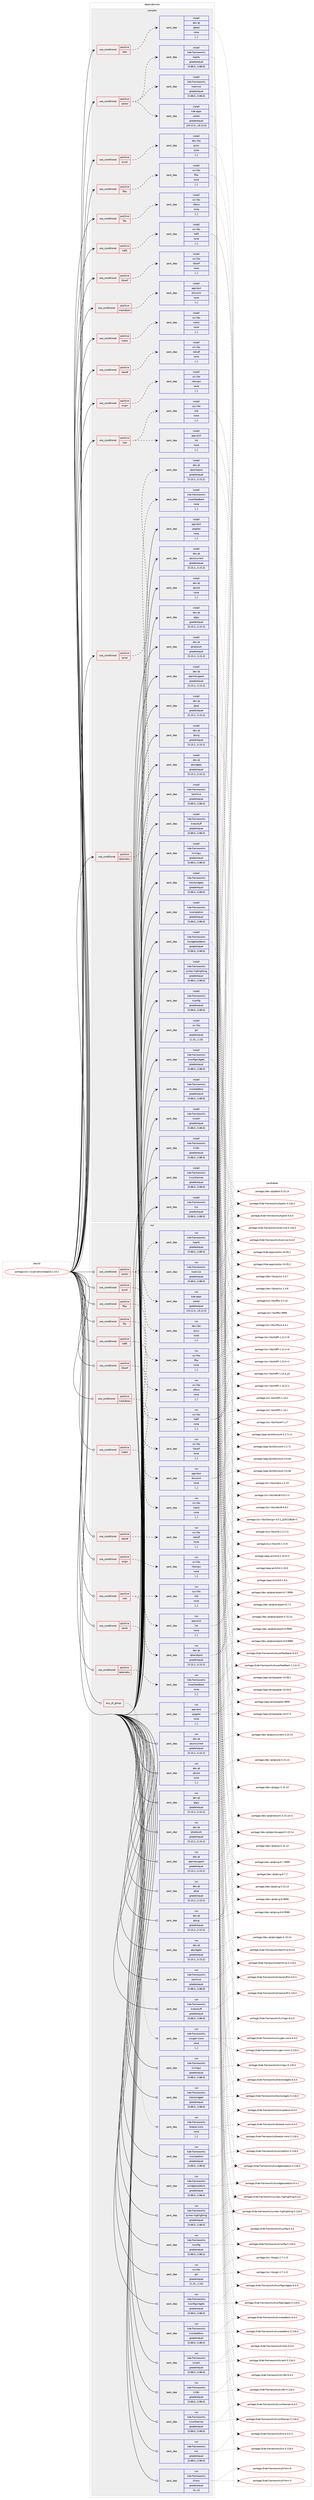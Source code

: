digraph prolog {

# *************
# Graph options
# *************

newrank=true;
concentrate=true;
compound=true;
graph [rankdir=LR,fontname=Helvetica,fontsize=10,ranksep=1.5];#, ranksep=2.5, nodesep=0.2];
edge  [arrowhead=vee];
node  [fontname=Helvetica,fontsize=10];

# **********
# The ebuild
# **********

subgraph cluster_leftcol {
color=gray;
label=<<i>ebuild</i>>;
id [label="portage://sci-visualization/labplot-2.10.1", color=red, width=4, href="../sci-visualization/labplot-2.10.1.svg"];
}

# ****************
# The dependencies
# ****************

subgraph cluster_midcol {
color=gray;
label=<<i>dependencies</i>>;
subgraph cluster_compile {
fillcolor="#eeeeee";
style=filled;
label=<<i>compile</i>>;
subgraph cond110157 {
dependency414089 [label=<<TABLE BORDER="0" CELLBORDER="1" CELLSPACING="0" CELLPADDING="4"><TR><TD ROWSPAN="3" CELLPADDING="10">use_conditional</TD></TR><TR><TD>positive</TD></TR><TR><TD>cantor</TD></TR></TABLE>>, shape=none, color=red];
subgraph pack301019 {
dependency414090 [label=<<TABLE BORDER="0" CELLBORDER="1" CELLSPACING="0" CELLPADDING="4" WIDTH="220"><TR><TD ROWSPAN="6" CELLPADDING="30">pack_dep</TD></TR><TR><TD WIDTH="110">install</TD></TR><TR><TD>kde-apps</TD></TR><TR><TD>cantor</TD></TR><TR><TD>greaterequal</TD></TR><TR><TD>[19.12.0,,,19.12.0]</TD></TR></TABLE>>, shape=none, color=blue];
}
dependency414089:e -> dependency414090:w [weight=20,style="dashed",arrowhead="vee"];
subgraph pack301020 {
dependency414091 [label=<<TABLE BORDER="0" CELLBORDER="1" CELLSPACING="0" CELLPADDING="4" WIDTH="220"><TR><TD ROWSPAN="6" CELLPADDING="30">pack_dep</TD></TR><TR><TD WIDTH="110">install</TD></TR><TR><TD>kde-frameworks</TD></TR><TR><TD>kparts</TD></TR><TR><TD>greaterequal</TD></TR><TR><TD>[5.88.0,,,5.88.0]</TD></TR></TABLE>>, shape=none, color=blue];
}
dependency414089:e -> dependency414091:w [weight=20,style="dashed",arrowhead="vee"];
subgraph pack301021 {
dependency414092 [label=<<TABLE BORDER="0" CELLBORDER="1" CELLSPACING="0" CELLPADDING="4" WIDTH="220"><TR><TD ROWSPAN="6" CELLPADDING="30">pack_dep</TD></TR><TR><TD WIDTH="110">install</TD></TR><TR><TD>kde-frameworks</TD></TR><TR><TD>kservice</TD></TR><TR><TD>greaterequal</TD></TR><TR><TD>[5.88.0,,,5.88.0]</TD></TR></TABLE>>, shape=none, color=blue];
}
dependency414089:e -> dependency414092:w [weight=20,style="dashed",arrowhead="vee"];
}
id:e -> dependency414089:w [weight=20,style="solid",arrowhead="vee"];
subgraph cond110158 {
dependency414093 [label=<<TABLE BORDER="0" CELLBORDER="1" CELLSPACING="0" CELLPADDING="4"><TR><TD ROWSPAN="3" CELLPADDING="10">use_conditional</TD></TR><TR><TD>positive</TD></TR><TR><TD>excel</TD></TR></TABLE>>, shape=none, color=red];
subgraph pack301022 {
dependency414094 [label=<<TABLE BORDER="0" CELLBORDER="1" CELLSPACING="0" CELLPADDING="4" WIDTH="220"><TR><TD ROWSPAN="6" CELLPADDING="30">pack_dep</TD></TR><TR><TD WIDTH="110">install</TD></TR><TR><TD>dev-libs</TD></TR><TR><TD>qxlsx</TD></TR><TR><TD>none</TD></TR><TR><TD>[,,]</TD></TR></TABLE>>, shape=none, color=blue];
}
dependency414093:e -> dependency414094:w [weight=20,style="dashed",arrowhead="vee"];
}
id:e -> dependency414093:w [weight=20,style="solid",arrowhead="vee"];
subgraph cond110159 {
dependency414095 [label=<<TABLE BORDER="0" CELLBORDER="1" CELLSPACING="0" CELLPADDING="4"><TR><TD ROWSPAN="3" CELLPADDING="10">use_conditional</TD></TR><TR><TD>positive</TD></TR><TR><TD>fftw</TD></TR></TABLE>>, shape=none, color=red];
subgraph pack301023 {
dependency414096 [label=<<TABLE BORDER="0" CELLBORDER="1" CELLSPACING="0" CELLPADDING="4" WIDTH="220"><TR><TD ROWSPAN="6" CELLPADDING="30">pack_dep</TD></TR><TR><TD WIDTH="110">install</TD></TR><TR><TD>sci-libs</TD></TR><TR><TD>fftw</TD></TR><TR><TD>none</TD></TR><TR><TD>[,,]</TD></TR></TABLE>>, shape=none, color=blue];
}
dependency414095:e -> dependency414096:w [weight=20,style="dashed",arrowhead="vee"];
}
id:e -> dependency414095:w [weight=20,style="solid",arrowhead="vee"];
subgraph cond110160 {
dependency414097 [label=<<TABLE BORDER="0" CELLBORDER="1" CELLSPACING="0" CELLPADDING="4"><TR><TD ROWSPAN="3" CELLPADDING="10">use_conditional</TD></TR><TR><TD>positive</TD></TR><TR><TD>fits</TD></TR></TABLE>>, shape=none, color=red];
subgraph pack301024 {
dependency414098 [label=<<TABLE BORDER="0" CELLBORDER="1" CELLSPACING="0" CELLPADDING="4" WIDTH="220"><TR><TD ROWSPAN="6" CELLPADDING="30">pack_dep</TD></TR><TR><TD WIDTH="110">install</TD></TR><TR><TD>sci-libs</TD></TR><TR><TD>cfitsio</TD></TR><TR><TD>none</TD></TR><TR><TD>[,,]</TD></TR></TABLE>>, shape=none, color=blue];
}
dependency414097:e -> dependency414098:w [weight=20,style="dashed",arrowhead="vee"];
}
id:e -> dependency414097:w [weight=20,style="solid",arrowhead="vee"];
subgraph cond110161 {
dependency414099 [label=<<TABLE BORDER="0" CELLBORDER="1" CELLSPACING="0" CELLPADDING="4"><TR><TD ROWSPAN="3" CELLPADDING="10">use_conditional</TD></TR><TR><TD>positive</TD></TR><TR><TD>hdf5</TD></TR></TABLE>>, shape=none, color=red];
subgraph pack301025 {
dependency414100 [label=<<TABLE BORDER="0" CELLBORDER="1" CELLSPACING="0" CELLPADDING="4" WIDTH="220"><TR><TD ROWSPAN="6" CELLPADDING="30">pack_dep</TD></TR><TR><TD WIDTH="110">install</TD></TR><TR><TD>sci-libs</TD></TR><TR><TD>hdf5</TD></TR><TR><TD>none</TD></TR><TR><TD>[,,]</TD></TR></TABLE>>, shape=none, color=blue];
}
dependency414099:e -> dependency414100:w [weight=20,style="dashed",arrowhead="vee"];
}
id:e -> dependency414099:w [weight=20,style="solid",arrowhead="vee"];
subgraph cond110162 {
dependency414101 [label=<<TABLE BORDER="0" CELLBORDER="1" CELLSPACING="0" CELLPADDING="4"><TR><TD ROWSPAN="3" CELLPADDING="10">use_conditional</TD></TR><TR><TD>positive</TD></TR><TR><TD>libcerf</TD></TR></TABLE>>, shape=none, color=red];
subgraph pack301026 {
dependency414102 [label=<<TABLE BORDER="0" CELLBORDER="1" CELLSPACING="0" CELLPADDING="4" WIDTH="220"><TR><TD ROWSPAN="6" CELLPADDING="30">pack_dep</TD></TR><TR><TD WIDTH="110">install</TD></TR><TR><TD>sci-libs</TD></TR><TR><TD>libcerf</TD></TR><TR><TD>none</TD></TR><TR><TD>[,,]</TD></TR></TABLE>>, shape=none, color=blue];
}
dependency414101:e -> dependency414102:w [weight=20,style="dashed",arrowhead="vee"];
}
id:e -> dependency414101:w [weight=20,style="solid",arrowhead="vee"];
subgraph cond110163 {
dependency414103 [label=<<TABLE BORDER="0" CELLBORDER="1" CELLSPACING="0" CELLPADDING="4"><TR><TD ROWSPAN="3" CELLPADDING="10">use_conditional</TD></TR><TR><TD>positive</TD></TR><TR><TD>markdown</TD></TR></TABLE>>, shape=none, color=red];
subgraph pack301027 {
dependency414104 [label=<<TABLE BORDER="0" CELLBORDER="1" CELLSPACING="0" CELLPADDING="4" WIDTH="220"><TR><TD ROWSPAN="6" CELLPADDING="30">pack_dep</TD></TR><TR><TD WIDTH="110">install</TD></TR><TR><TD>app-text</TD></TR><TR><TD>discount</TD></TR><TR><TD>none</TD></TR><TR><TD>[,,]</TD></TR></TABLE>>, shape=none, color=blue];
}
dependency414103:e -> dependency414104:w [weight=20,style="dashed",arrowhead="vee"];
}
id:e -> dependency414103:w [weight=20,style="solid",arrowhead="vee"];
subgraph cond110164 {
dependency414105 [label=<<TABLE BORDER="0" CELLBORDER="1" CELLSPACING="0" CELLPADDING="4"><TR><TD ROWSPAN="3" CELLPADDING="10">use_conditional</TD></TR><TR><TD>positive</TD></TR><TR><TD>matio</TD></TR></TABLE>>, shape=none, color=red];
subgraph pack301028 {
dependency414106 [label=<<TABLE BORDER="0" CELLBORDER="1" CELLSPACING="0" CELLPADDING="4" WIDTH="220"><TR><TD ROWSPAN="6" CELLPADDING="30">pack_dep</TD></TR><TR><TD WIDTH="110">install</TD></TR><TR><TD>sci-libs</TD></TR><TR><TD>matio</TD></TR><TR><TD>none</TD></TR><TR><TD>[,,]</TD></TR></TABLE>>, shape=none, color=blue];
}
dependency414105:e -> dependency414106:w [weight=20,style="dashed",arrowhead="vee"];
}
id:e -> dependency414105:w [weight=20,style="solid",arrowhead="vee"];
subgraph cond110165 {
dependency414107 [label=<<TABLE BORDER="0" CELLBORDER="1" CELLSPACING="0" CELLPADDING="4"><TR><TD ROWSPAN="3" CELLPADDING="10">use_conditional</TD></TR><TR><TD>positive</TD></TR><TR><TD>netcdf</TD></TR></TABLE>>, shape=none, color=red];
subgraph pack301029 {
dependency414108 [label=<<TABLE BORDER="0" CELLBORDER="1" CELLSPACING="0" CELLPADDING="4" WIDTH="220"><TR><TD ROWSPAN="6" CELLPADDING="30">pack_dep</TD></TR><TR><TD WIDTH="110">install</TD></TR><TR><TD>sci-libs</TD></TR><TR><TD>netcdf</TD></TR><TR><TD>none</TD></TR><TR><TD>[,,]</TD></TR></TABLE>>, shape=none, color=blue];
}
dependency414107:e -> dependency414108:w [weight=20,style="dashed",arrowhead="vee"];
}
id:e -> dependency414107:w [weight=20,style="solid",arrowhead="vee"];
subgraph cond110166 {
dependency414109 [label=<<TABLE BORDER="0" CELLBORDER="1" CELLSPACING="0" CELLPADDING="4"><TR><TD ROWSPAN="3" CELLPADDING="10">use_conditional</TD></TR><TR><TD>positive</TD></TR><TR><TD>origin</TD></TR></TABLE>>, shape=none, color=red];
subgraph pack301030 {
dependency414110 [label=<<TABLE BORDER="0" CELLBORDER="1" CELLSPACING="0" CELLPADDING="4" WIDTH="220"><TR><TD ROWSPAN="6" CELLPADDING="30">pack_dep</TD></TR><TR><TD WIDTH="110">install</TD></TR><TR><TD>sci-libs</TD></TR><TR><TD>liborigin</TD></TR><TR><TD>none</TD></TR><TR><TD>[,,]</TD></TR></TABLE>>, shape=none, color=blue];
}
dependency414109:e -> dependency414110:w [weight=20,style="dashed",arrowhead="vee"];
}
id:e -> dependency414109:w [weight=20,style="solid",arrowhead="vee"];
subgraph cond110167 {
dependency414111 [label=<<TABLE BORDER="0" CELLBORDER="1" CELLSPACING="0" CELLPADDING="4"><TR><TD ROWSPAN="3" CELLPADDING="10">use_conditional</TD></TR><TR><TD>positive</TD></TR><TR><TD>root</TD></TR></TABLE>>, shape=none, color=red];
subgraph pack301031 {
dependency414112 [label=<<TABLE BORDER="0" CELLBORDER="1" CELLSPACING="0" CELLPADDING="4" WIDTH="220"><TR><TD ROWSPAN="6" CELLPADDING="30">pack_dep</TD></TR><TR><TD WIDTH="110">install</TD></TR><TR><TD>app-arch</TD></TR><TR><TD>lz4</TD></TR><TR><TD>none</TD></TR><TR><TD>[,,]</TD></TR></TABLE>>, shape=none, color=blue];
}
dependency414111:e -> dependency414112:w [weight=20,style="dashed",arrowhead="vee"];
subgraph pack301032 {
dependency414113 [label=<<TABLE BORDER="0" CELLBORDER="1" CELLSPACING="0" CELLPADDING="4" WIDTH="220"><TR><TD ROWSPAN="6" CELLPADDING="30">pack_dep</TD></TR><TR><TD WIDTH="110">install</TD></TR><TR><TD>sys-libs</TD></TR><TR><TD>zlib</TD></TR><TR><TD>none</TD></TR><TR><TD>[,,]</TD></TR></TABLE>>, shape=none, color=blue];
}
dependency414111:e -> dependency414113:w [weight=20,style="dashed",arrowhead="vee"];
}
id:e -> dependency414111:w [weight=20,style="solid",arrowhead="vee"];
subgraph cond110168 {
dependency414114 [label=<<TABLE BORDER="0" CELLBORDER="1" CELLSPACING="0" CELLPADDING="4"><TR><TD ROWSPAN="3" CELLPADDING="10">use_conditional</TD></TR><TR><TD>positive</TD></TR><TR><TD>serial</TD></TR></TABLE>>, shape=none, color=red];
subgraph pack301033 {
dependency414115 [label=<<TABLE BORDER="0" CELLBORDER="1" CELLSPACING="0" CELLPADDING="4" WIDTH="220"><TR><TD ROWSPAN="6" CELLPADDING="30">pack_dep</TD></TR><TR><TD WIDTH="110">install</TD></TR><TR><TD>dev-qt</TD></TR><TR><TD>qtserialport</TD></TR><TR><TD>greaterequal</TD></TR><TR><TD>[5.15.2,,,5.15.2]</TD></TR></TABLE>>, shape=none, color=blue];
}
dependency414114:e -> dependency414115:w [weight=20,style="dashed",arrowhead="vee"];
}
id:e -> dependency414114:w [weight=20,style="solid",arrowhead="vee"];
subgraph cond110169 {
dependency414116 [label=<<TABLE BORDER="0" CELLBORDER="1" CELLSPACING="0" CELLPADDING="4"><TR><TD ROWSPAN="3" CELLPADDING="10">use_conditional</TD></TR><TR><TD>positive</TD></TR><TR><TD>telemetry</TD></TR></TABLE>>, shape=none, color=red];
subgraph pack301034 {
dependency414117 [label=<<TABLE BORDER="0" CELLBORDER="1" CELLSPACING="0" CELLPADDING="4" WIDTH="220"><TR><TD ROWSPAN="6" CELLPADDING="30">pack_dep</TD></TR><TR><TD WIDTH="110">install</TD></TR><TR><TD>kde-frameworks</TD></TR><TR><TD>kuserfeedback</TD></TR><TR><TD>none</TD></TR><TR><TD>[,,]</TD></TR></TABLE>>, shape=none, color=blue];
}
dependency414116:e -> dependency414117:w [weight=20,style="dashed",arrowhead="vee"];
}
id:e -> dependency414116:w [weight=20,style="solid",arrowhead="vee"];
subgraph cond110170 {
dependency414118 [label=<<TABLE BORDER="0" CELLBORDER="1" CELLSPACING="0" CELLPADDING="4"><TR><TD ROWSPAN="3" CELLPADDING="10">use_conditional</TD></TR><TR><TD>positive</TD></TR><TR><TD>test</TD></TR></TABLE>>, shape=none, color=red];
subgraph pack301035 {
dependency414119 [label=<<TABLE BORDER="0" CELLBORDER="1" CELLSPACING="0" CELLPADDING="4" WIDTH="220"><TR><TD ROWSPAN="6" CELLPADDING="30">pack_dep</TD></TR><TR><TD WIDTH="110">install</TD></TR><TR><TD>dev-qt</TD></TR><TR><TD>qttest</TD></TR><TR><TD>none</TD></TR><TR><TD>[,,]</TD></TR></TABLE>>, shape=none, color=blue];
}
dependency414118:e -> dependency414119:w [weight=20,style="dashed",arrowhead="vee"];
}
id:e -> dependency414118:w [weight=20,style="solid",arrowhead="vee"];
subgraph pack301036 {
dependency414120 [label=<<TABLE BORDER="0" CELLBORDER="1" CELLSPACING="0" CELLPADDING="4" WIDTH="220"><TR><TD ROWSPAN="6" CELLPADDING="30">pack_dep</TD></TR><TR><TD WIDTH="110">install</TD></TR><TR><TD>app-text</TD></TR><TR><TD>poppler</TD></TR><TR><TD>none</TD></TR><TR><TD>[,,]</TD></TR></TABLE>>, shape=none, color=blue];
}
id:e -> dependency414120:w [weight=20,style="solid",arrowhead="vee"];
subgraph pack301037 {
dependency414121 [label=<<TABLE BORDER="0" CELLBORDER="1" CELLSPACING="0" CELLPADDING="4" WIDTH="220"><TR><TD ROWSPAN="6" CELLPADDING="30">pack_dep</TD></TR><TR><TD WIDTH="110">install</TD></TR><TR><TD>dev-qt</TD></TR><TR><TD>qtconcurrent</TD></TR><TR><TD>greaterequal</TD></TR><TR><TD>[5.15.2,,,5.15.2]</TD></TR></TABLE>>, shape=none, color=blue];
}
id:e -> dependency414121:w [weight=20,style="solid",arrowhead="vee"];
subgraph pack301038 {
dependency414122 [label=<<TABLE BORDER="0" CELLBORDER="1" CELLSPACING="0" CELLPADDING="4" WIDTH="220"><TR><TD ROWSPAN="6" CELLPADDING="30">pack_dep</TD></TR><TR><TD WIDTH="110">install</TD></TR><TR><TD>dev-qt</TD></TR><TR><TD>qtcore</TD></TR><TR><TD>none</TD></TR><TR><TD>[,,]</TD></TR></TABLE>>, shape=none, color=blue];
}
id:e -> dependency414122:w [weight=20,style="solid",arrowhead="vee"];
subgraph pack301039 {
dependency414123 [label=<<TABLE BORDER="0" CELLBORDER="1" CELLSPACING="0" CELLPADDING="4" WIDTH="220"><TR><TD ROWSPAN="6" CELLPADDING="30">pack_dep</TD></TR><TR><TD WIDTH="110">install</TD></TR><TR><TD>dev-qt</TD></TR><TR><TD>qtgui</TD></TR><TR><TD>greaterequal</TD></TR><TR><TD>[5.15.2,,,5.15.2]</TD></TR></TABLE>>, shape=none, color=blue];
}
id:e -> dependency414123:w [weight=20,style="solid",arrowhead="vee"];
subgraph pack301040 {
dependency414124 [label=<<TABLE BORDER="0" CELLBORDER="1" CELLSPACING="0" CELLPADDING="4" WIDTH="220"><TR><TD ROWSPAN="6" CELLPADDING="30">pack_dep</TD></TR><TR><TD WIDTH="110">install</TD></TR><TR><TD>dev-qt</TD></TR><TR><TD>qtnetwork</TD></TR><TR><TD>greaterequal</TD></TR><TR><TD>[5.15.2,,,5.15.2]</TD></TR></TABLE>>, shape=none, color=blue];
}
id:e -> dependency414124:w [weight=20,style="solid",arrowhead="vee"];
subgraph pack301041 {
dependency414125 [label=<<TABLE BORDER="0" CELLBORDER="1" CELLSPACING="0" CELLPADDING="4" WIDTH="220"><TR><TD ROWSPAN="6" CELLPADDING="30">pack_dep</TD></TR><TR><TD WIDTH="110">install</TD></TR><TR><TD>dev-qt</TD></TR><TR><TD>qtprintsupport</TD></TR><TR><TD>greaterequal</TD></TR><TR><TD>[5.15.2,,,5.15.2]</TD></TR></TABLE>>, shape=none, color=blue];
}
id:e -> dependency414125:w [weight=20,style="solid",arrowhead="vee"];
subgraph pack301042 {
dependency414126 [label=<<TABLE BORDER="0" CELLBORDER="1" CELLSPACING="0" CELLPADDING="4" WIDTH="220"><TR><TD ROWSPAN="6" CELLPADDING="30">pack_dep</TD></TR><TR><TD WIDTH="110">install</TD></TR><TR><TD>dev-qt</TD></TR><TR><TD>qtsql</TD></TR><TR><TD>greaterequal</TD></TR><TR><TD>[5.15.2,,,5.15.2]</TD></TR></TABLE>>, shape=none, color=blue];
}
id:e -> dependency414126:w [weight=20,style="solid",arrowhead="vee"];
subgraph pack301043 {
dependency414127 [label=<<TABLE BORDER="0" CELLBORDER="1" CELLSPACING="0" CELLPADDING="4" WIDTH="220"><TR><TD ROWSPAN="6" CELLPADDING="30">pack_dep</TD></TR><TR><TD WIDTH="110">install</TD></TR><TR><TD>dev-qt</TD></TR><TR><TD>qtsvg</TD></TR><TR><TD>greaterequal</TD></TR><TR><TD>[5.15.2,,,5.15.2]</TD></TR></TABLE>>, shape=none, color=blue];
}
id:e -> dependency414127:w [weight=20,style="solid",arrowhead="vee"];
subgraph pack301044 {
dependency414128 [label=<<TABLE BORDER="0" CELLBORDER="1" CELLSPACING="0" CELLPADDING="4" WIDTH="220"><TR><TD ROWSPAN="6" CELLPADDING="30">pack_dep</TD></TR><TR><TD WIDTH="110">install</TD></TR><TR><TD>dev-qt</TD></TR><TR><TD>qtwidgets</TD></TR><TR><TD>greaterequal</TD></TR><TR><TD>[5.15.2,,,5.15.2]</TD></TR></TABLE>>, shape=none, color=blue];
}
id:e -> dependency414128:w [weight=20,style="solid",arrowhead="vee"];
subgraph pack301045 {
dependency414129 [label=<<TABLE BORDER="0" CELLBORDER="1" CELLSPACING="0" CELLPADDING="4" WIDTH="220"><TR><TD ROWSPAN="6" CELLPADDING="30">pack_dep</TD></TR><TR><TD WIDTH="110">install</TD></TR><TR><TD>kde-frameworks</TD></TR><TR><TD>karchive</TD></TR><TR><TD>greaterequal</TD></TR><TR><TD>[5.88.0,,,5.88.0]</TD></TR></TABLE>>, shape=none, color=blue];
}
id:e -> dependency414129:w [weight=20,style="solid",arrowhead="vee"];
subgraph pack301046 {
dependency414130 [label=<<TABLE BORDER="0" CELLBORDER="1" CELLSPACING="0" CELLPADDING="4" WIDTH="220"><TR><TD ROWSPAN="6" CELLPADDING="30">pack_dep</TD></TR><TR><TD WIDTH="110">install</TD></TR><TR><TD>kde-frameworks</TD></TR><TR><TD>kcompletion</TD></TR><TR><TD>greaterequal</TD></TR><TR><TD>[5.88.0,,,5.88.0]</TD></TR></TABLE>>, shape=none, color=blue];
}
id:e -> dependency414130:w [weight=20,style="solid",arrowhead="vee"];
subgraph pack301047 {
dependency414131 [label=<<TABLE BORDER="0" CELLBORDER="1" CELLSPACING="0" CELLPADDING="4" WIDTH="220"><TR><TD ROWSPAN="6" CELLPADDING="30">pack_dep</TD></TR><TR><TD WIDTH="110">install</TD></TR><TR><TD>kde-frameworks</TD></TR><TR><TD>kconfig</TD></TR><TR><TD>greaterequal</TD></TR><TR><TD>[5.88.0,,,5.88.0]</TD></TR></TABLE>>, shape=none, color=blue];
}
id:e -> dependency414131:w [weight=20,style="solid",arrowhead="vee"];
subgraph pack301048 {
dependency414132 [label=<<TABLE BORDER="0" CELLBORDER="1" CELLSPACING="0" CELLPADDING="4" WIDTH="220"><TR><TD ROWSPAN="6" CELLPADDING="30">pack_dep</TD></TR><TR><TD WIDTH="110">install</TD></TR><TR><TD>kde-frameworks</TD></TR><TR><TD>kconfigwidgets</TD></TR><TR><TD>greaterequal</TD></TR><TR><TD>[5.88.0,,,5.88.0]</TD></TR></TABLE>>, shape=none, color=blue];
}
id:e -> dependency414132:w [weight=20,style="solid",arrowhead="vee"];
subgraph pack301049 {
dependency414133 [label=<<TABLE BORDER="0" CELLBORDER="1" CELLSPACING="0" CELLPADDING="4" WIDTH="220"><TR><TD ROWSPAN="6" CELLPADDING="30">pack_dep</TD></TR><TR><TD WIDTH="110">install</TD></TR><TR><TD>kde-frameworks</TD></TR><TR><TD>kcoreaddons</TD></TR><TR><TD>greaterequal</TD></TR><TR><TD>[5.88.0,,,5.88.0]</TD></TR></TABLE>>, shape=none, color=blue];
}
id:e -> dependency414133:w [weight=20,style="solid",arrowhead="vee"];
subgraph pack301050 {
dependency414134 [label=<<TABLE BORDER="0" CELLBORDER="1" CELLSPACING="0" CELLPADDING="4" WIDTH="220"><TR><TD ROWSPAN="6" CELLPADDING="30">pack_dep</TD></TR><TR><TD WIDTH="110">install</TD></TR><TR><TD>kde-frameworks</TD></TR><TR><TD>kcrash</TD></TR><TR><TD>greaterequal</TD></TR><TR><TD>[5.88.0,,,5.88.0]</TD></TR></TABLE>>, shape=none, color=blue];
}
id:e -> dependency414134:w [weight=20,style="solid",arrowhead="vee"];
subgraph pack301051 {
dependency414135 [label=<<TABLE BORDER="0" CELLBORDER="1" CELLSPACING="0" CELLPADDING="4" WIDTH="220"><TR><TD ROWSPAN="6" CELLPADDING="30">pack_dep</TD></TR><TR><TD WIDTH="110">install</TD></TR><TR><TD>kde-frameworks</TD></TR><TR><TD>ki18n</TD></TR><TR><TD>greaterequal</TD></TR><TR><TD>[5.88.0,,,5.88.0]</TD></TR></TABLE>>, shape=none, color=blue];
}
id:e -> dependency414135:w [weight=20,style="solid",arrowhead="vee"];
subgraph pack301052 {
dependency414136 [label=<<TABLE BORDER="0" CELLBORDER="1" CELLSPACING="0" CELLPADDING="4" WIDTH="220"><TR><TD ROWSPAN="6" CELLPADDING="30">pack_dep</TD></TR><TR><TD WIDTH="110">install</TD></TR><TR><TD>kde-frameworks</TD></TR><TR><TD>kiconthemes</TD></TR><TR><TD>greaterequal</TD></TR><TR><TD>[5.88.0,,,5.88.0]</TD></TR></TABLE>>, shape=none, color=blue];
}
id:e -> dependency414136:w [weight=20,style="solid",arrowhead="vee"];
subgraph pack301053 {
dependency414137 [label=<<TABLE BORDER="0" CELLBORDER="1" CELLSPACING="0" CELLPADDING="4" WIDTH="220"><TR><TD ROWSPAN="6" CELLPADDING="30">pack_dep</TD></TR><TR><TD WIDTH="110">install</TD></TR><TR><TD>kde-frameworks</TD></TR><TR><TD>kio</TD></TR><TR><TD>greaterequal</TD></TR><TR><TD>[5.88.0,,,5.88.0]</TD></TR></TABLE>>, shape=none, color=blue];
}
id:e -> dependency414137:w [weight=20,style="solid",arrowhead="vee"];
subgraph pack301054 {
dependency414138 [label=<<TABLE BORDER="0" CELLBORDER="1" CELLSPACING="0" CELLPADDING="4" WIDTH="220"><TR><TD ROWSPAN="6" CELLPADDING="30">pack_dep</TD></TR><TR><TD WIDTH="110">install</TD></TR><TR><TD>kde-frameworks</TD></TR><TR><TD>knewstuff</TD></TR><TR><TD>greaterequal</TD></TR><TR><TD>[5.88.0,,,5.88.0]</TD></TR></TABLE>>, shape=none, color=blue];
}
id:e -> dependency414138:w [weight=20,style="solid",arrowhead="vee"];
subgraph pack301055 {
dependency414139 [label=<<TABLE BORDER="0" CELLBORDER="1" CELLSPACING="0" CELLPADDING="4" WIDTH="220"><TR><TD ROWSPAN="6" CELLPADDING="30">pack_dep</TD></TR><TR><TD WIDTH="110">install</TD></TR><TR><TD>kde-frameworks</TD></TR><TR><TD>ktextwidgets</TD></TR><TR><TD>greaterequal</TD></TR><TR><TD>[5.88.0,,,5.88.0]</TD></TR></TABLE>>, shape=none, color=blue];
}
id:e -> dependency414139:w [weight=20,style="solid",arrowhead="vee"];
subgraph pack301056 {
dependency414140 [label=<<TABLE BORDER="0" CELLBORDER="1" CELLSPACING="0" CELLPADDING="4" WIDTH="220"><TR><TD ROWSPAN="6" CELLPADDING="30">pack_dep</TD></TR><TR><TD WIDTH="110">install</TD></TR><TR><TD>kde-frameworks</TD></TR><TR><TD>kwidgetsaddons</TD></TR><TR><TD>greaterequal</TD></TR><TR><TD>[5.88.0,,,5.88.0]</TD></TR></TABLE>>, shape=none, color=blue];
}
id:e -> dependency414140:w [weight=20,style="solid",arrowhead="vee"];
subgraph pack301057 {
dependency414141 [label=<<TABLE BORDER="0" CELLBORDER="1" CELLSPACING="0" CELLPADDING="4" WIDTH="220"><TR><TD ROWSPAN="6" CELLPADDING="30">pack_dep</TD></TR><TR><TD WIDTH="110">install</TD></TR><TR><TD>kde-frameworks</TD></TR><TR><TD>kxmlgui</TD></TR><TR><TD>greaterequal</TD></TR><TR><TD>[5.88.0,,,5.88.0]</TD></TR></TABLE>>, shape=none, color=blue];
}
id:e -> dependency414141:w [weight=20,style="solid",arrowhead="vee"];
subgraph pack301058 {
dependency414142 [label=<<TABLE BORDER="0" CELLBORDER="1" CELLSPACING="0" CELLPADDING="4" WIDTH="220"><TR><TD ROWSPAN="6" CELLPADDING="30">pack_dep</TD></TR><TR><TD WIDTH="110">install</TD></TR><TR><TD>kde-frameworks</TD></TR><TR><TD>syntax-highlighting</TD></TR><TR><TD>greaterequal</TD></TR><TR><TD>[5.88.0,,,5.88.0]</TD></TR></TABLE>>, shape=none, color=blue];
}
id:e -> dependency414142:w [weight=20,style="solid",arrowhead="vee"];
subgraph pack301059 {
dependency414143 [label=<<TABLE BORDER="0" CELLBORDER="1" CELLSPACING="0" CELLPADDING="4" WIDTH="220"><TR><TD ROWSPAN="6" CELLPADDING="30">pack_dep</TD></TR><TR><TD WIDTH="110">install</TD></TR><TR><TD>sci-libs</TD></TR><TR><TD>gsl</TD></TR><TR><TD>greaterequal</TD></TR><TR><TD>[1.15,,,1.15]</TD></TR></TABLE>>, shape=none, color=blue];
}
id:e -> dependency414143:w [weight=20,style="solid",arrowhead="vee"];
}
subgraph cluster_compileandrun {
fillcolor="#eeeeee";
style=filled;
label=<<i>compile and run</i>>;
}
subgraph cluster_run {
fillcolor="#eeeeee";
style=filled;
label=<<i>run</i>>;
subgraph any2690 {
dependency414144 [label=<<TABLE BORDER="0" CELLBORDER="1" CELLSPACING="0" CELLPADDING="4"><TR><TD CELLPADDING="10">any_of_group</TD></TR></TABLE>>, shape=none, color=red];subgraph pack301060 {
dependency414145 [label=<<TABLE BORDER="0" CELLBORDER="1" CELLSPACING="0" CELLPADDING="4" WIDTH="220"><TR><TD ROWSPAN="6" CELLPADDING="30">pack_dep</TD></TR><TR><TD WIDTH="110">run</TD></TR><TR><TD>kde-frameworks</TD></TR><TR><TD>breeze-icons</TD></TR><TR><TD>none</TD></TR><TR><TD>[,,]</TD></TR></TABLE>>, shape=none, color=blue];
}
dependency414144:e -> dependency414145:w [weight=20,style="dotted",arrowhead="oinv"];
subgraph pack301061 {
dependency414146 [label=<<TABLE BORDER="0" CELLBORDER="1" CELLSPACING="0" CELLPADDING="4" WIDTH="220"><TR><TD ROWSPAN="6" CELLPADDING="30">pack_dep</TD></TR><TR><TD WIDTH="110">run</TD></TR><TR><TD>kde-frameworks</TD></TR><TR><TD>oxygen-icons</TD></TR><TR><TD>none</TD></TR><TR><TD>[,,]</TD></TR></TABLE>>, shape=none, color=blue];
}
dependency414144:e -> dependency414146:w [weight=20,style="dotted",arrowhead="oinv"];
}
id:e -> dependency414144:w [weight=20,style="solid",arrowhead="odot"];
subgraph cond110171 {
dependency414147 [label=<<TABLE BORDER="0" CELLBORDER="1" CELLSPACING="0" CELLPADDING="4"><TR><TD ROWSPAN="3" CELLPADDING="10">use_conditional</TD></TR><TR><TD>positive</TD></TR><TR><TD>cantor</TD></TR></TABLE>>, shape=none, color=red];
subgraph pack301062 {
dependency414148 [label=<<TABLE BORDER="0" CELLBORDER="1" CELLSPACING="0" CELLPADDING="4" WIDTH="220"><TR><TD ROWSPAN="6" CELLPADDING="30">pack_dep</TD></TR><TR><TD WIDTH="110">run</TD></TR><TR><TD>kde-apps</TD></TR><TR><TD>cantor</TD></TR><TR><TD>greaterequal</TD></TR><TR><TD>[19.12.0,,,19.12.0]</TD></TR></TABLE>>, shape=none, color=blue];
}
dependency414147:e -> dependency414148:w [weight=20,style="dashed",arrowhead="vee"];
subgraph pack301063 {
dependency414149 [label=<<TABLE BORDER="0" CELLBORDER="1" CELLSPACING="0" CELLPADDING="4" WIDTH="220"><TR><TD ROWSPAN="6" CELLPADDING="30">pack_dep</TD></TR><TR><TD WIDTH="110">run</TD></TR><TR><TD>kde-frameworks</TD></TR><TR><TD>kparts</TD></TR><TR><TD>greaterequal</TD></TR><TR><TD>[5.88.0,,,5.88.0]</TD></TR></TABLE>>, shape=none, color=blue];
}
dependency414147:e -> dependency414149:w [weight=20,style="dashed",arrowhead="vee"];
subgraph pack301064 {
dependency414150 [label=<<TABLE BORDER="0" CELLBORDER="1" CELLSPACING="0" CELLPADDING="4" WIDTH="220"><TR><TD ROWSPAN="6" CELLPADDING="30">pack_dep</TD></TR><TR><TD WIDTH="110">run</TD></TR><TR><TD>kde-frameworks</TD></TR><TR><TD>kservice</TD></TR><TR><TD>greaterequal</TD></TR><TR><TD>[5.88.0,,,5.88.0]</TD></TR></TABLE>>, shape=none, color=blue];
}
dependency414147:e -> dependency414150:w [weight=20,style="dashed",arrowhead="vee"];
}
id:e -> dependency414147:w [weight=20,style="solid",arrowhead="odot"];
subgraph cond110172 {
dependency414151 [label=<<TABLE BORDER="0" CELLBORDER="1" CELLSPACING="0" CELLPADDING="4"><TR><TD ROWSPAN="3" CELLPADDING="10">use_conditional</TD></TR><TR><TD>positive</TD></TR><TR><TD>excel</TD></TR></TABLE>>, shape=none, color=red];
subgraph pack301065 {
dependency414152 [label=<<TABLE BORDER="0" CELLBORDER="1" CELLSPACING="0" CELLPADDING="4" WIDTH="220"><TR><TD ROWSPAN="6" CELLPADDING="30">pack_dep</TD></TR><TR><TD WIDTH="110">run</TD></TR><TR><TD>dev-libs</TD></TR><TR><TD>qxlsx</TD></TR><TR><TD>none</TD></TR><TR><TD>[,,]</TD></TR></TABLE>>, shape=none, color=blue];
}
dependency414151:e -> dependency414152:w [weight=20,style="dashed",arrowhead="vee"];
}
id:e -> dependency414151:w [weight=20,style="solid",arrowhead="odot"];
subgraph cond110173 {
dependency414153 [label=<<TABLE BORDER="0" CELLBORDER="1" CELLSPACING="0" CELLPADDING="4"><TR><TD ROWSPAN="3" CELLPADDING="10">use_conditional</TD></TR><TR><TD>positive</TD></TR><TR><TD>fftw</TD></TR></TABLE>>, shape=none, color=red];
subgraph pack301066 {
dependency414154 [label=<<TABLE BORDER="0" CELLBORDER="1" CELLSPACING="0" CELLPADDING="4" WIDTH="220"><TR><TD ROWSPAN="6" CELLPADDING="30">pack_dep</TD></TR><TR><TD WIDTH="110">run</TD></TR><TR><TD>sci-libs</TD></TR><TR><TD>fftw</TD></TR><TR><TD>none</TD></TR><TR><TD>[,,]</TD></TR></TABLE>>, shape=none, color=blue];
}
dependency414153:e -> dependency414154:w [weight=20,style="dashed",arrowhead="vee"];
}
id:e -> dependency414153:w [weight=20,style="solid",arrowhead="odot"];
subgraph cond110174 {
dependency414155 [label=<<TABLE BORDER="0" CELLBORDER="1" CELLSPACING="0" CELLPADDING="4"><TR><TD ROWSPAN="3" CELLPADDING="10">use_conditional</TD></TR><TR><TD>positive</TD></TR><TR><TD>fits</TD></TR></TABLE>>, shape=none, color=red];
subgraph pack301067 {
dependency414156 [label=<<TABLE BORDER="0" CELLBORDER="1" CELLSPACING="0" CELLPADDING="4" WIDTH="220"><TR><TD ROWSPAN="6" CELLPADDING="30">pack_dep</TD></TR><TR><TD WIDTH="110">run</TD></TR><TR><TD>sci-libs</TD></TR><TR><TD>cfitsio</TD></TR><TR><TD>none</TD></TR><TR><TD>[,,]</TD></TR></TABLE>>, shape=none, color=blue];
}
dependency414155:e -> dependency414156:w [weight=20,style="dashed",arrowhead="vee"];
}
id:e -> dependency414155:w [weight=20,style="solid",arrowhead="odot"];
subgraph cond110175 {
dependency414157 [label=<<TABLE BORDER="0" CELLBORDER="1" CELLSPACING="0" CELLPADDING="4"><TR><TD ROWSPAN="3" CELLPADDING="10">use_conditional</TD></TR><TR><TD>positive</TD></TR><TR><TD>hdf5</TD></TR></TABLE>>, shape=none, color=red];
subgraph pack301068 {
dependency414158 [label=<<TABLE BORDER="0" CELLBORDER="1" CELLSPACING="0" CELLPADDING="4" WIDTH="220"><TR><TD ROWSPAN="6" CELLPADDING="30">pack_dep</TD></TR><TR><TD WIDTH="110">run</TD></TR><TR><TD>sci-libs</TD></TR><TR><TD>hdf5</TD></TR><TR><TD>none</TD></TR><TR><TD>[,,]</TD></TR></TABLE>>, shape=none, color=blue];
}
dependency414157:e -> dependency414158:w [weight=20,style="dashed",arrowhead="vee"];
}
id:e -> dependency414157:w [weight=20,style="solid",arrowhead="odot"];
subgraph cond110176 {
dependency414159 [label=<<TABLE BORDER="0" CELLBORDER="1" CELLSPACING="0" CELLPADDING="4"><TR><TD ROWSPAN="3" CELLPADDING="10">use_conditional</TD></TR><TR><TD>positive</TD></TR><TR><TD>libcerf</TD></TR></TABLE>>, shape=none, color=red];
subgraph pack301069 {
dependency414160 [label=<<TABLE BORDER="0" CELLBORDER="1" CELLSPACING="0" CELLPADDING="4" WIDTH="220"><TR><TD ROWSPAN="6" CELLPADDING="30">pack_dep</TD></TR><TR><TD WIDTH="110">run</TD></TR><TR><TD>sci-libs</TD></TR><TR><TD>libcerf</TD></TR><TR><TD>none</TD></TR><TR><TD>[,,]</TD></TR></TABLE>>, shape=none, color=blue];
}
dependency414159:e -> dependency414160:w [weight=20,style="dashed",arrowhead="vee"];
}
id:e -> dependency414159:w [weight=20,style="solid",arrowhead="odot"];
subgraph cond110177 {
dependency414161 [label=<<TABLE BORDER="0" CELLBORDER="1" CELLSPACING="0" CELLPADDING="4"><TR><TD ROWSPAN="3" CELLPADDING="10">use_conditional</TD></TR><TR><TD>positive</TD></TR><TR><TD>markdown</TD></TR></TABLE>>, shape=none, color=red];
subgraph pack301070 {
dependency414162 [label=<<TABLE BORDER="0" CELLBORDER="1" CELLSPACING="0" CELLPADDING="4" WIDTH="220"><TR><TD ROWSPAN="6" CELLPADDING="30">pack_dep</TD></TR><TR><TD WIDTH="110">run</TD></TR><TR><TD>app-text</TD></TR><TR><TD>discount</TD></TR><TR><TD>none</TD></TR><TR><TD>[,,]</TD></TR></TABLE>>, shape=none, color=blue];
}
dependency414161:e -> dependency414162:w [weight=20,style="dashed",arrowhead="vee"];
}
id:e -> dependency414161:w [weight=20,style="solid",arrowhead="odot"];
subgraph cond110178 {
dependency414163 [label=<<TABLE BORDER="0" CELLBORDER="1" CELLSPACING="0" CELLPADDING="4"><TR><TD ROWSPAN="3" CELLPADDING="10">use_conditional</TD></TR><TR><TD>positive</TD></TR><TR><TD>matio</TD></TR></TABLE>>, shape=none, color=red];
subgraph pack301071 {
dependency414164 [label=<<TABLE BORDER="0" CELLBORDER="1" CELLSPACING="0" CELLPADDING="4" WIDTH="220"><TR><TD ROWSPAN="6" CELLPADDING="30">pack_dep</TD></TR><TR><TD WIDTH="110">run</TD></TR><TR><TD>sci-libs</TD></TR><TR><TD>matio</TD></TR><TR><TD>none</TD></TR><TR><TD>[,,]</TD></TR></TABLE>>, shape=none, color=blue];
}
dependency414163:e -> dependency414164:w [weight=20,style="dashed",arrowhead="vee"];
}
id:e -> dependency414163:w [weight=20,style="solid",arrowhead="odot"];
subgraph cond110179 {
dependency414165 [label=<<TABLE BORDER="0" CELLBORDER="1" CELLSPACING="0" CELLPADDING="4"><TR><TD ROWSPAN="3" CELLPADDING="10">use_conditional</TD></TR><TR><TD>positive</TD></TR><TR><TD>netcdf</TD></TR></TABLE>>, shape=none, color=red];
subgraph pack301072 {
dependency414166 [label=<<TABLE BORDER="0" CELLBORDER="1" CELLSPACING="0" CELLPADDING="4" WIDTH="220"><TR><TD ROWSPAN="6" CELLPADDING="30">pack_dep</TD></TR><TR><TD WIDTH="110">run</TD></TR><TR><TD>sci-libs</TD></TR><TR><TD>netcdf</TD></TR><TR><TD>none</TD></TR><TR><TD>[,,]</TD></TR></TABLE>>, shape=none, color=blue];
}
dependency414165:e -> dependency414166:w [weight=20,style="dashed",arrowhead="vee"];
}
id:e -> dependency414165:w [weight=20,style="solid",arrowhead="odot"];
subgraph cond110180 {
dependency414167 [label=<<TABLE BORDER="0" CELLBORDER="1" CELLSPACING="0" CELLPADDING="4"><TR><TD ROWSPAN="3" CELLPADDING="10">use_conditional</TD></TR><TR><TD>positive</TD></TR><TR><TD>origin</TD></TR></TABLE>>, shape=none, color=red];
subgraph pack301073 {
dependency414168 [label=<<TABLE BORDER="0" CELLBORDER="1" CELLSPACING="0" CELLPADDING="4" WIDTH="220"><TR><TD ROWSPAN="6" CELLPADDING="30">pack_dep</TD></TR><TR><TD WIDTH="110">run</TD></TR><TR><TD>sci-libs</TD></TR><TR><TD>liborigin</TD></TR><TR><TD>none</TD></TR><TR><TD>[,,]</TD></TR></TABLE>>, shape=none, color=blue];
}
dependency414167:e -> dependency414168:w [weight=20,style="dashed",arrowhead="vee"];
}
id:e -> dependency414167:w [weight=20,style="solid",arrowhead="odot"];
subgraph cond110181 {
dependency414169 [label=<<TABLE BORDER="0" CELLBORDER="1" CELLSPACING="0" CELLPADDING="4"><TR><TD ROWSPAN="3" CELLPADDING="10">use_conditional</TD></TR><TR><TD>positive</TD></TR><TR><TD>root</TD></TR></TABLE>>, shape=none, color=red];
subgraph pack301074 {
dependency414170 [label=<<TABLE BORDER="0" CELLBORDER="1" CELLSPACING="0" CELLPADDING="4" WIDTH="220"><TR><TD ROWSPAN="6" CELLPADDING="30">pack_dep</TD></TR><TR><TD WIDTH="110">run</TD></TR><TR><TD>app-arch</TD></TR><TR><TD>lz4</TD></TR><TR><TD>none</TD></TR><TR><TD>[,,]</TD></TR></TABLE>>, shape=none, color=blue];
}
dependency414169:e -> dependency414170:w [weight=20,style="dashed",arrowhead="vee"];
subgraph pack301075 {
dependency414171 [label=<<TABLE BORDER="0" CELLBORDER="1" CELLSPACING="0" CELLPADDING="4" WIDTH="220"><TR><TD ROWSPAN="6" CELLPADDING="30">pack_dep</TD></TR><TR><TD WIDTH="110">run</TD></TR><TR><TD>sys-libs</TD></TR><TR><TD>zlib</TD></TR><TR><TD>none</TD></TR><TR><TD>[,,]</TD></TR></TABLE>>, shape=none, color=blue];
}
dependency414169:e -> dependency414171:w [weight=20,style="dashed",arrowhead="vee"];
}
id:e -> dependency414169:w [weight=20,style="solid",arrowhead="odot"];
subgraph cond110182 {
dependency414172 [label=<<TABLE BORDER="0" CELLBORDER="1" CELLSPACING="0" CELLPADDING="4"><TR><TD ROWSPAN="3" CELLPADDING="10">use_conditional</TD></TR><TR><TD>positive</TD></TR><TR><TD>serial</TD></TR></TABLE>>, shape=none, color=red];
subgraph pack301076 {
dependency414173 [label=<<TABLE BORDER="0" CELLBORDER="1" CELLSPACING="0" CELLPADDING="4" WIDTH="220"><TR><TD ROWSPAN="6" CELLPADDING="30">pack_dep</TD></TR><TR><TD WIDTH="110">run</TD></TR><TR><TD>dev-qt</TD></TR><TR><TD>qtserialport</TD></TR><TR><TD>greaterequal</TD></TR><TR><TD>[5.15.2,,,5.15.2]</TD></TR></TABLE>>, shape=none, color=blue];
}
dependency414172:e -> dependency414173:w [weight=20,style="dashed",arrowhead="vee"];
}
id:e -> dependency414172:w [weight=20,style="solid",arrowhead="odot"];
subgraph cond110183 {
dependency414174 [label=<<TABLE BORDER="0" CELLBORDER="1" CELLSPACING="0" CELLPADDING="4"><TR><TD ROWSPAN="3" CELLPADDING="10">use_conditional</TD></TR><TR><TD>positive</TD></TR><TR><TD>telemetry</TD></TR></TABLE>>, shape=none, color=red];
subgraph pack301077 {
dependency414175 [label=<<TABLE BORDER="0" CELLBORDER="1" CELLSPACING="0" CELLPADDING="4" WIDTH="220"><TR><TD ROWSPAN="6" CELLPADDING="30">pack_dep</TD></TR><TR><TD WIDTH="110">run</TD></TR><TR><TD>kde-frameworks</TD></TR><TR><TD>kuserfeedback</TD></TR><TR><TD>none</TD></TR><TR><TD>[,,]</TD></TR></TABLE>>, shape=none, color=blue];
}
dependency414174:e -> dependency414175:w [weight=20,style="dashed",arrowhead="vee"];
}
id:e -> dependency414174:w [weight=20,style="solid",arrowhead="odot"];
subgraph pack301078 {
dependency414176 [label=<<TABLE BORDER="0" CELLBORDER="1" CELLSPACING="0" CELLPADDING="4" WIDTH="220"><TR><TD ROWSPAN="6" CELLPADDING="30">pack_dep</TD></TR><TR><TD WIDTH="110">run</TD></TR><TR><TD>app-text</TD></TR><TR><TD>poppler</TD></TR><TR><TD>none</TD></TR><TR><TD>[,,]</TD></TR></TABLE>>, shape=none, color=blue];
}
id:e -> dependency414176:w [weight=20,style="solid",arrowhead="odot"];
subgraph pack301079 {
dependency414177 [label=<<TABLE BORDER="0" CELLBORDER="1" CELLSPACING="0" CELLPADDING="4" WIDTH="220"><TR><TD ROWSPAN="6" CELLPADDING="30">pack_dep</TD></TR><TR><TD WIDTH="110">run</TD></TR><TR><TD>dev-qt</TD></TR><TR><TD>qtconcurrent</TD></TR><TR><TD>greaterequal</TD></TR><TR><TD>[5.15.2,,,5.15.2]</TD></TR></TABLE>>, shape=none, color=blue];
}
id:e -> dependency414177:w [weight=20,style="solid",arrowhead="odot"];
subgraph pack301080 {
dependency414178 [label=<<TABLE BORDER="0" CELLBORDER="1" CELLSPACING="0" CELLPADDING="4" WIDTH="220"><TR><TD ROWSPAN="6" CELLPADDING="30">pack_dep</TD></TR><TR><TD WIDTH="110">run</TD></TR><TR><TD>dev-qt</TD></TR><TR><TD>qtcore</TD></TR><TR><TD>none</TD></TR><TR><TD>[,,]</TD></TR></TABLE>>, shape=none, color=blue];
}
id:e -> dependency414178:w [weight=20,style="solid",arrowhead="odot"];
subgraph pack301081 {
dependency414179 [label=<<TABLE BORDER="0" CELLBORDER="1" CELLSPACING="0" CELLPADDING="4" WIDTH="220"><TR><TD ROWSPAN="6" CELLPADDING="30">pack_dep</TD></TR><TR><TD WIDTH="110">run</TD></TR><TR><TD>dev-qt</TD></TR><TR><TD>qtgui</TD></TR><TR><TD>greaterequal</TD></TR><TR><TD>[5.15.2,,,5.15.2]</TD></TR></TABLE>>, shape=none, color=blue];
}
id:e -> dependency414179:w [weight=20,style="solid",arrowhead="odot"];
subgraph pack301082 {
dependency414180 [label=<<TABLE BORDER="0" CELLBORDER="1" CELLSPACING="0" CELLPADDING="4" WIDTH="220"><TR><TD ROWSPAN="6" CELLPADDING="30">pack_dep</TD></TR><TR><TD WIDTH="110">run</TD></TR><TR><TD>dev-qt</TD></TR><TR><TD>qtnetwork</TD></TR><TR><TD>greaterequal</TD></TR><TR><TD>[5.15.2,,,5.15.2]</TD></TR></TABLE>>, shape=none, color=blue];
}
id:e -> dependency414180:w [weight=20,style="solid",arrowhead="odot"];
subgraph pack301083 {
dependency414181 [label=<<TABLE BORDER="0" CELLBORDER="1" CELLSPACING="0" CELLPADDING="4" WIDTH="220"><TR><TD ROWSPAN="6" CELLPADDING="30">pack_dep</TD></TR><TR><TD WIDTH="110">run</TD></TR><TR><TD>dev-qt</TD></TR><TR><TD>qtprintsupport</TD></TR><TR><TD>greaterequal</TD></TR><TR><TD>[5.15.2,,,5.15.2]</TD></TR></TABLE>>, shape=none, color=blue];
}
id:e -> dependency414181:w [weight=20,style="solid",arrowhead="odot"];
subgraph pack301084 {
dependency414182 [label=<<TABLE BORDER="0" CELLBORDER="1" CELLSPACING="0" CELLPADDING="4" WIDTH="220"><TR><TD ROWSPAN="6" CELLPADDING="30">pack_dep</TD></TR><TR><TD WIDTH="110">run</TD></TR><TR><TD>dev-qt</TD></TR><TR><TD>qtsql</TD></TR><TR><TD>greaterequal</TD></TR><TR><TD>[5.15.2,,,5.15.2]</TD></TR></TABLE>>, shape=none, color=blue];
}
id:e -> dependency414182:w [weight=20,style="solid",arrowhead="odot"];
subgraph pack301085 {
dependency414183 [label=<<TABLE BORDER="0" CELLBORDER="1" CELLSPACING="0" CELLPADDING="4" WIDTH="220"><TR><TD ROWSPAN="6" CELLPADDING="30">pack_dep</TD></TR><TR><TD WIDTH="110">run</TD></TR><TR><TD>dev-qt</TD></TR><TR><TD>qtsvg</TD></TR><TR><TD>greaterequal</TD></TR><TR><TD>[5.15.2,,,5.15.2]</TD></TR></TABLE>>, shape=none, color=blue];
}
id:e -> dependency414183:w [weight=20,style="solid",arrowhead="odot"];
subgraph pack301086 {
dependency414184 [label=<<TABLE BORDER="0" CELLBORDER="1" CELLSPACING="0" CELLPADDING="4" WIDTH="220"><TR><TD ROWSPAN="6" CELLPADDING="30">pack_dep</TD></TR><TR><TD WIDTH="110">run</TD></TR><TR><TD>dev-qt</TD></TR><TR><TD>qtwidgets</TD></TR><TR><TD>greaterequal</TD></TR><TR><TD>[5.15.2,,,5.15.2]</TD></TR></TABLE>>, shape=none, color=blue];
}
id:e -> dependency414184:w [weight=20,style="solid",arrowhead="odot"];
subgraph pack301087 {
dependency414185 [label=<<TABLE BORDER="0" CELLBORDER="1" CELLSPACING="0" CELLPADDING="4" WIDTH="220"><TR><TD ROWSPAN="6" CELLPADDING="30">pack_dep</TD></TR><TR><TD WIDTH="110">run</TD></TR><TR><TD>kde-frameworks</TD></TR><TR><TD>karchive</TD></TR><TR><TD>greaterequal</TD></TR><TR><TD>[5.88.0,,,5.88.0]</TD></TR></TABLE>>, shape=none, color=blue];
}
id:e -> dependency414185:w [weight=20,style="solid",arrowhead="odot"];
subgraph pack301088 {
dependency414186 [label=<<TABLE BORDER="0" CELLBORDER="1" CELLSPACING="0" CELLPADDING="4" WIDTH="220"><TR><TD ROWSPAN="6" CELLPADDING="30">pack_dep</TD></TR><TR><TD WIDTH="110">run</TD></TR><TR><TD>kde-frameworks</TD></TR><TR><TD>kcompletion</TD></TR><TR><TD>greaterequal</TD></TR><TR><TD>[5.88.0,,,5.88.0]</TD></TR></TABLE>>, shape=none, color=blue];
}
id:e -> dependency414186:w [weight=20,style="solid",arrowhead="odot"];
subgraph pack301089 {
dependency414187 [label=<<TABLE BORDER="0" CELLBORDER="1" CELLSPACING="0" CELLPADDING="4" WIDTH="220"><TR><TD ROWSPAN="6" CELLPADDING="30">pack_dep</TD></TR><TR><TD WIDTH="110">run</TD></TR><TR><TD>kde-frameworks</TD></TR><TR><TD>kconfig</TD></TR><TR><TD>greaterequal</TD></TR><TR><TD>[5.88.0,,,5.88.0]</TD></TR></TABLE>>, shape=none, color=blue];
}
id:e -> dependency414187:w [weight=20,style="solid",arrowhead="odot"];
subgraph pack301090 {
dependency414188 [label=<<TABLE BORDER="0" CELLBORDER="1" CELLSPACING="0" CELLPADDING="4" WIDTH="220"><TR><TD ROWSPAN="6" CELLPADDING="30">pack_dep</TD></TR><TR><TD WIDTH="110">run</TD></TR><TR><TD>kde-frameworks</TD></TR><TR><TD>kconfigwidgets</TD></TR><TR><TD>greaterequal</TD></TR><TR><TD>[5.88.0,,,5.88.0]</TD></TR></TABLE>>, shape=none, color=blue];
}
id:e -> dependency414188:w [weight=20,style="solid",arrowhead="odot"];
subgraph pack301091 {
dependency414189 [label=<<TABLE BORDER="0" CELLBORDER="1" CELLSPACING="0" CELLPADDING="4" WIDTH="220"><TR><TD ROWSPAN="6" CELLPADDING="30">pack_dep</TD></TR><TR><TD WIDTH="110">run</TD></TR><TR><TD>kde-frameworks</TD></TR><TR><TD>kcoreaddons</TD></TR><TR><TD>greaterequal</TD></TR><TR><TD>[5.88.0,,,5.88.0]</TD></TR></TABLE>>, shape=none, color=blue];
}
id:e -> dependency414189:w [weight=20,style="solid",arrowhead="odot"];
subgraph pack301092 {
dependency414190 [label=<<TABLE BORDER="0" CELLBORDER="1" CELLSPACING="0" CELLPADDING="4" WIDTH="220"><TR><TD ROWSPAN="6" CELLPADDING="30">pack_dep</TD></TR><TR><TD WIDTH="110">run</TD></TR><TR><TD>kde-frameworks</TD></TR><TR><TD>kcrash</TD></TR><TR><TD>greaterequal</TD></TR><TR><TD>[5.88.0,,,5.88.0]</TD></TR></TABLE>>, shape=none, color=blue];
}
id:e -> dependency414190:w [weight=20,style="solid",arrowhead="odot"];
subgraph pack301093 {
dependency414191 [label=<<TABLE BORDER="0" CELLBORDER="1" CELLSPACING="0" CELLPADDING="4" WIDTH="220"><TR><TD ROWSPAN="6" CELLPADDING="30">pack_dep</TD></TR><TR><TD WIDTH="110">run</TD></TR><TR><TD>kde-frameworks</TD></TR><TR><TD>kf-env</TD></TR><TR><TD>greaterequal</TD></TR><TR><TD>[4,,,4]</TD></TR></TABLE>>, shape=none, color=blue];
}
id:e -> dependency414191:w [weight=20,style="solid",arrowhead="odot"];
subgraph pack301094 {
dependency414192 [label=<<TABLE BORDER="0" CELLBORDER="1" CELLSPACING="0" CELLPADDING="4" WIDTH="220"><TR><TD ROWSPAN="6" CELLPADDING="30">pack_dep</TD></TR><TR><TD WIDTH="110">run</TD></TR><TR><TD>kde-frameworks</TD></TR><TR><TD>ki18n</TD></TR><TR><TD>greaterequal</TD></TR><TR><TD>[5.88.0,,,5.88.0]</TD></TR></TABLE>>, shape=none, color=blue];
}
id:e -> dependency414192:w [weight=20,style="solid",arrowhead="odot"];
subgraph pack301095 {
dependency414193 [label=<<TABLE BORDER="0" CELLBORDER="1" CELLSPACING="0" CELLPADDING="4" WIDTH="220"><TR><TD ROWSPAN="6" CELLPADDING="30">pack_dep</TD></TR><TR><TD WIDTH="110">run</TD></TR><TR><TD>kde-frameworks</TD></TR><TR><TD>kiconthemes</TD></TR><TR><TD>greaterequal</TD></TR><TR><TD>[5.88.0,,,5.88.0]</TD></TR></TABLE>>, shape=none, color=blue];
}
id:e -> dependency414193:w [weight=20,style="solid",arrowhead="odot"];
subgraph pack301096 {
dependency414194 [label=<<TABLE BORDER="0" CELLBORDER="1" CELLSPACING="0" CELLPADDING="4" WIDTH="220"><TR><TD ROWSPAN="6" CELLPADDING="30">pack_dep</TD></TR><TR><TD WIDTH="110">run</TD></TR><TR><TD>kde-frameworks</TD></TR><TR><TD>kio</TD></TR><TR><TD>greaterequal</TD></TR><TR><TD>[5.88.0,,,5.88.0]</TD></TR></TABLE>>, shape=none, color=blue];
}
id:e -> dependency414194:w [weight=20,style="solid",arrowhead="odot"];
subgraph pack301097 {
dependency414195 [label=<<TABLE BORDER="0" CELLBORDER="1" CELLSPACING="0" CELLPADDING="4" WIDTH="220"><TR><TD ROWSPAN="6" CELLPADDING="30">pack_dep</TD></TR><TR><TD WIDTH="110">run</TD></TR><TR><TD>kde-frameworks</TD></TR><TR><TD>knewstuff</TD></TR><TR><TD>greaterequal</TD></TR><TR><TD>[5.88.0,,,5.88.0]</TD></TR></TABLE>>, shape=none, color=blue];
}
id:e -> dependency414195:w [weight=20,style="solid",arrowhead="odot"];
subgraph pack301098 {
dependency414196 [label=<<TABLE BORDER="0" CELLBORDER="1" CELLSPACING="0" CELLPADDING="4" WIDTH="220"><TR><TD ROWSPAN="6" CELLPADDING="30">pack_dep</TD></TR><TR><TD WIDTH="110">run</TD></TR><TR><TD>kde-frameworks</TD></TR><TR><TD>ktextwidgets</TD></TR><TR><TD>greaterequal</TD></TR><TR><TD>[5.88.0,,,5.88.0]</TD></TR></TABLE>>, shape=none, color=blue];
}
id:e -> dependency414196:w [weight=20,style="solid",arrowhead="odot"];
subgraph pack301099 {
dependency414197 [label=<<TABLE BORDER="0" CELLBORDER="1" CELLSPACING="0" CELLPADDING="4" WIDTH="220"><TR><TD ROWSPAN="6" CELLPADDING="30">pack_dep</TD></TR><TR><TD WIDTH="110">run</TD></TR><TR><TD>kde-frameworks</TD></TR><TR><TD>kwidgetsaddons</TD></TR><TR><TD>greaterequal</TD></TR><TR><TD>[5.88.0,,,5.88.0]</TD></TR></TABLE>>, shape=none, color=blue];
}
id:e -> dependency414197:w [weight=20,style="solid",arrowhead="odot"];
subgraph pack301100 {
dependency414198 [label=<<TABLE BORDER="0" CELLBORDER="1" CELLSPACING="0" CELLPADDING="4" WIDTH="220"><TR><TD ROWSPAN="6" CELLPADDING="30">pack_dep</TD></TR><TR><TD WIDTH="110">run</TD></TR><TR><TD>kde-frameworks</TD></TR><TR><TD>kxmlgui</TD></TR><TR><TD>greaterequal</TD></TR><TR><TD>[5.88.0,,,5.88.0]</TD></TR></TABLE>>, shape=none, color=blue];
}
id:e -> dependency414198:w [weight=20,style="solid",arrowhead="odot"];
subgraph pack301101 {
dependency414199 [label=<<TABLE BORDER="0" CELLBORDER="1" CELLSPACING="0" CELLPADDING="4" WIDTH="220"><TR><TD ROWSPAN="6" CELLPADDING="30">pack_dep</TD></TR><TR><TD WIDTH="110">run</TD></TR><TR><TD>kde-frameworks</TD></TR><TR><TD>syntax-highlighting</TD></TR><TR><TD>greaterequal</TD></TR><TR><TD>[5.88.0,,,5.88.0]</TD></TR></TABLE>>, shape=none, color=blue];
}
id:e -> dependency414199:w [weight=20,style="solid",arrowhead="odot"];
subgraph pack301102 {
dependency414200 [label=<<TABLE BORDER="0" CELLBORDER="1" CELLSPACING="0" CELLPADDING="4" WIDTH="220"><TR><TD ROWSPAN="6" CELLPADDING="30">pack_dep</TD></TR><TR><TD WIDTH="110">run</TD></TR><TR><TD>sci-libs</TD></TR><TR><TD>gsl</TD></TR><TR><TD>greaterequal</TD></TR><TR><TD>[1.15,,,1.15]</TD></TR></TABLE>>, shape=none, color=blue];
}
id:e -> dependency414200:w [weight=20,style="solid",arrowhead="odot"];
}
}

# **************
# The candidates
# **************

subgraph cluster_choices {
rank=same;
color=gray;
label=<<i>candidates</i>>;

subgraph choice301019 {
color=black;
nodesep=1;
choice10710010145971121121154799971101161111144550524648534650 [label="portage://kde-apps/cantor-24.05.2", color=red, width=4,href="../kde-apps/cantor-24.05.2.svg"];
choice10710010145971121121154799971101161111144550524648534649 [label="portage://kde-apps/cantor-24.05.1", color=red, width=4,href="../kde-apps/cantor-24.05.1.svg"];
dependency414090:e -> choice10710010145971121121154799971101161111144550524648534650:w [style=dotted,weight="100"];
dependency414090:e -> choice10710010145971121121154799971101161111144550524648534649:w [style=dotted,weight="100"];
}
subgraph choice301020 {
color=black;
nodesep=1;
choice10710010145102114971091011191111141071154710711297114116115455446524648 [label="portage://kde-frameworks/kparts-6.4.0", color=red, width=4,href="../kde-frameworks/kparts-6.4.0.svg"];
choice107100101451021149710910111911111410711547107112971141161154553464949544648 [label="portage://kde-frameworks/kparts-5.116.0", color=red, width=4,href="../kde-frameworks/kparts-5.116.0.svg"];
dependency414091:e -> choice10710010145102114971091011191111141071154710711297114116115455446524648:w [style=dotted,weight="100"];
dependency414091:e -> choice107100101451021149710910111911111410711547107112971141161154553464949544648:w [style=dotted,weight="100"];
}
subgraph choice301021 {
color=black;
nodesep=1;
choice10710010145102114971091011191111141071154710711510111411810599101455446524648 [label="portage://kde-frameworks/kservice-6.4.0", color=red, width=4,href="../kde-frameworks/kservice-6.4.0.svg"];
choice107100101451021149710910111911111410711547107115101114118105991014553464949544648 [label="portage://kde-frameworks/kservice-5.116.0", color=red, width=4,href="../kde-frameworks/kservice-5.116.0.svg"];
dependency414092:e -> choice10710010145102114971091011191111141071154710711510111411810599101455446524648:w [style=dotted,weight="100"];
dependency414092:e -> choice107100101451021149710910111911111410711547107115101114118105991014553464949544648:w [style=dotted,weight="100"];
}
subgraph choice301022 {
color=black;
nodesep=1;
choice100101118451081059811547113120108115120454946524656 [label="portage://dev-libs/qxlsx-1.4.8", color=red, width=4,href="../dev-libs/qxlsx-1.4.8.svg"];
choice100101118451081059811547113120108115120454946524655 [label="portage://dev-libs/qxlsx-1.4.7", color=red, width=4,href="../dev-libs/qxlsx-1.4.7.svg"];
dependency414094:e -> choice100101118451081059811547113120108115120454946524656:w [style=dotted,weight="100"];
dependency414094:e -> choice100101118451081059811547113120108115120454946524655:w [style=dotted,weight="100"];
}
subgraph choice301023 {
color=black;
nodesep=1;
choice115991054510810598115471021021161194557575757 [label="portage://sci-libs/fftw-9999", color=red, width=4,href="../sci-libs/fftw-9999.svg"];
choice1159910545108105981154710210211611945514651464948 [label="portage://sci-libs/fftw-3.3.10", color=red, width=4,href="../sci-libs/fftw-3.3.10.svg"];
dependency414096:e -> choice115991054510810598115471021021161194557575757:w [style=dotted,weight="100"];
dependency414096:e -> choice1159910545108105981154710210211611945514651464948:w [style=dotted,weight="100"];
}
subgraph choice301024 {
color=black;
nodesep=1;
choice1159910545108105981154799102105116115105111455246524649 [label="portage://sci-libs/cfitsio-4.4.1", color=red, width=4,href="../sci-libs/cfitsio-4.4.1.svg"];
dependency414098:e -> choice1159910545108105981154799102105116115105111455246524649:w [style=dotted,weight="100"];
}
subgraph choice301025 {
color=black;
nodesep=1;
choice1159910545108105981154710410010253454946495246529511250 [label="portage://sci-libs/hdf5-1.14.4_p2", color=red, width=4,href="../sci-libs/hdf5-1.14.4_p2.svg"];
choice1159910545108105981154710410010253454946495246514511449 [label="portage://sci-libs/hdf5-1.14.3-r1", color=red, width=4,href="../sci-libs/hdf5-1.14.3-r1.svg"];
choice115991054510810598115471041001025345494649524650 [label="portage://sci-libs/hdf5-1.14.2", color=red, width=4,href="../sci-libs/hdf5-1.14.2.svg"];
choice115991054510810598115471041001025345494649524649 [label="portage://sci-libs/hdf5-1.14.1", color=red, width=4,href="../sci-libs/hdf5-1.14.1.svg"];
choice1159910545108105981154710410010253454946495046504511454 [label="portage://sci-libs/hdf5-1.12.2-r6", color=red, width=4,href="../sci-libs/hdf5-1.12.2-r6.svg"];
choice1159910545108105981154710410010253454946495046504511452 [label="portage://sci-libs/hdf5-1.12.2-r4", color=red, width=4,href="../sci-libs/hdf5-1.12.2-r4.svg"];
choice1159910545108105981154710410010253454946494846534511449 [label="portage://sci-libs/hdf5-1.10.5-r1", color=red, width=4,href="../sci-libs/hdf5-1.10.5-r1.svg"];
dependency414100:e -> choice1159910545108105981154710410010253454946495246529511250:w [style=dotted,weight="100"];
dependency414100:e -> choice1159910545108105981154710410010253454946495246514511449:w [style=dotted,weight="100"];
dependency414100:e -> choice115991054510810598115471041001025345494649524650:w [style=dotted,weight="100"];
dependency414100:e -> choice115991054510810598115471041001025345494649524649:w [style=dotted,weight="100"];
dependency414100:e -> choice1159910545108105981154710410010253454946495046504511454:w [style=dotted,weight="100"];
dependency414100:e -> choice1159910545108105981154710410010253454946495046504511452:w [style=dotted,weight="100"];
dependency414100:e -> choice1159910545108105981154710410010253454946494846534511449:w [style=dotted,weight="100"];
}
subgraph choice301026 {
color=black;
nodesep=1;
choice1159910545108105981154710810598991011141024549464955 [label="portage://sci-libs/libcerf-1.17", color=red, width=4,href="../sci-libs/libcerf-1.17.svg"];
dependency414102:e -> choice1159910545108105981154710810598991011141024549464955:w [style=dotted,weight="100"];
}
subgraph choice301027 {
color=black;
nodesep=1;
choice97112112451161011201164710010511599111117110116455146484648100 [label="portage://app-text/discount-3.0.0d", color=red, width=4,href="../app-text/discount-3.0.0d.svg"];
choice9711211245116101120116471001051159911111711011645514648464897 [label="portage://app-text/discount-3.0.0a", color=red, width=4,href="../app-text/discount-3.0.0a.svg"];
choice97112112451161011201164710010511599111117110116455046504655994511449 [label="portage://app-text/discount-2.2.7c-r1", color=red, width=4,href="../app-text/discount-2.2.7c-r1.svg"];
choice9711211245116101120116471001051159911111711011645504650465599 [label="portage://app-text/discount-2.2.7c", color=red, width=4,href="../app-text/discount-2.2.7c.svg"];
dependency414104:e -> choice97112112451161011201164710010511599111117110116455146484648100:w [style=dotted,weight="100"];
dependency414104:e -> choice9711211245116101120116471001051159911111711011645514648464897:w [style=dotted,weight="100"];
dependency414104:e -> choice97112112451161011201164710010511599111117110116455046504655994511449:w [style=dotted,weight="100"];
dependency414104:e -> choice9711211245116101120116471001051159911111711011645504650465599:w [style=dotted,weight="100"];
}
subgraph choice301028 {
color=black;
nodesep=1;
choice115991054510810598115471099711610511145494653465051 [label="portage://sci-libs/matio-1.5.23", color=red, width=4,href="../sci-libs/matio-1.5.23.svg"];
dependency414106:e -> choice115991054510810598115471099711610511145494653465051:w [style=dotted,weight="100"];
}
subgraph choice301029 {
color=black;
nodesep=1;
choice11599105451081059811547110101116991001024552465746504511449 [label="portage://sci-libs/netcdf-4.9.2-r1", color=red, width=4,href="../sci-libs/netcdf-4.9.2-r1.svg"];
choice1159910545108105981154711010111699100102455246574650 [label="portage://sci-libs/netcdf-4.9.2", color=red, width=4,href="../sci-libs/netcdf-4.9.2.svg"];
dependency414108:e -> choice11599105451081059811547110101116991001024552465746504511449:w [style=dotted,weight="100"];
dependency414108:e -> choice1159910545108105981154711010111699100102455246574650:w [style=dotted,weight="100"];
}
subgraph choice301030 {
color=black;
nodesep=1;
choice11599105451081059811547108105981111141051031051104551464846499511250485049485650564511449 [label="portage://sci-libs/liborigin-3.0.1_p20210828-r1", color=red, width=4,href="../sci-libs/liborigin-3.0.1_p20210828-r1.svg"];
dependency414110:e -> choice11599105451081059811547108105981111141051031051104551464846499511250485049485650564511449:w [style=dotted,weight="100"];
}
subgraph choice301031 {
color=black;
nodesep=1;
choice971121124597114991044710812252454946494846484511449 [label="portage://app-arch/lz4-1.10.0-r1", color=red, width=4,href="../app-arch/lz4-1.10.0-r1.svg"];
choice97112112459711499104471081225245494649484648 [label="portage://app-arch/lz4-1.10.0", color=red, width=4,href="../app-arch/lz4-1.10.0.svg"];
choice971121124597114991044710812252454946574652 [label="portage://app-arch/lz4-1.9.4", color=red, width=4,href="../app-arch/lz4-1.9.4.svg"];
dependency414112:e -> choice971121124597114991044710812252454946494846484511449:w [style=dotted,weight="100"];
dependency414112:e -> choice97112112459711499104471081225245494649484648:w [style=dotted,weight="100"];
dependency414112:e -> choice971121124597114991044710812252454946574652:w [style=dotted,weight="100"];
}
subgraph choice301032 {
color=black;
nodesep=1;
choice115121115451081059811547122108105984549465146494511449 [label="portage://sys-libs/zlib-1.3.1-r1", color=red, width=4,href="../sys-libs/zlib-1.3.1-r1.svg"];
choice11512111545108105981154712210810598454946514511452 [label="portage://sys-libs/zlib-1.3-r4", color=red, width=4,href="../sys-libs/zlib-1.3-r4.svg"];
dependency414113:e -> choice115121115451081059811547122108105984549465146494511449:w [style=dotted,weight="100"];
dependency414113:e -> choice11512111545108105981154712210810598454946514511452:w [style=dotted,weight="100"];
}
subgraph choice301033 {
color=black;
nodesep=1;
choice10010111845113116471131161151011141059710811211111411645544657575757 [label="portage://dev-qt/qtserialport-6.9999", color=red, width=4,href="../dev-qt/qtserialport-6.9999.svg"];
choice100101118451131164711311611510111410597108112111114116455446564657575757 [label="portage://dev-qt/qtserialport-6.8.9999", color=red, width=4,href="../dev-qt/qtserialport-6.8.9999.svg"];
choice100101118451131164711311611510111410597108112111114116455446554657575757 [label="portage://dev-qt/qtserialport-6.7.9999", color=red, width=4,href="../dev-qt/qtserialport-6.7.9999.svg"];
choice100101118451131164711311611510111410597108112111114116455446554650 [label="portage://dev-qt/qtserialport-6.7.2", color=red, width=4,href="../dev-qt/qtserialport-6.7.2.svg"];
choice1001011184511311647113116115101114105971081121111141164553464953464952 [label="portage://dev-qt/qtserialport-5.15.14", color=red, width=4,href="../dev-qt/qtserialport-5.15.14.svg"];
dependency414115:e -> choice10010111845113116471131161151011141059710811211111411645544657575757:w [style=dotted,weight="100"];
dependency414115:e -> choice100101118451131164711311611510111410597108112111114116455446564657575757:w [style=dotted,weight="100"];
dependency414115:e -> choice100101118451131164711311611510111410597108112111114116455446554657575757:w [style=dotted,weight="100"];
dependency414115:e -> choice100101118451131164711311611510111410597108112111114116455446554650:w [style=dotted,weight="100"];
dependency414115:e -> choice1001011184511311647113116115101114105971081121111141164553464953464952:w [style=dotted,weight="100"];
}
subgraph choice301034 {
color=black;
nodesep=1;
choice107100101451021149710910111911111410711547107117115101114102101101100989799107455446524648 [label="portage://kde-frameworks/kuserfeedback-6.4.0", color=red, width=4,href="../kde-frameworks/kuserfeedback-6.4.0.svg"];
choice1071001014510211497109101119111114107115471071171151011141021011011009897991074549465146484511451 [label="portage://kde-frameworks/kuserfeedback-1.3.0-r3", color=red, width=4,href="../kde-frameworks/kuserfeedback-1.3.0-r3.svg"];
dependency414117:e -> choice107100101451021149710910111911111410711547107117115101114102101101100989799107455446524648:w [style=dotted,weight="100"];
dependency414117:e -> choice1071001014510211497109101119111114107115471071171151011141021011011009897991074549465146484511451:w [style=dotted,weight="100"];
}
subgraph choice301035 {
color=black;
nodesep=1;
choice10010111845113116471131161161011151164553464953464952 [label="portage://dev-qt/qttest-5.15.14", color=red, width=4,href="../dev-qt/qttest-5.15.14.svg"];
dependency414119:e -> choice10010111845113116471131161161011151164553464953464952:w [style=dotted,weight="100"];
}
subgraph choice301036 {
color=black;
nodesep=1;
choice9711211245116101120116471121111121121081011144557575757 [label="portage://app-text/poppler-9999", color=red, width=4,href="../app-text/poppler-9999.svg"];
choice9711211245116101120116471121111121121081011144550524648554648 [label="portage://app-text/poppler-24.07.0", color=red, width=4,href="../app-text/poppler-24.07.0.svg"];
choice9711211245116101120116471121111121121081011144550524648544649 [label="portage://app-text/poppler-24.06.1", color=red, width=4,href="../app-text/poppler-24.06.1.svg"];
choice9711211245116101120116471121111121121081011144550524648524648 [label="portage://app-text/poppler-24.04.0", color=red, width=4,href="../app-text/poppler-24.04.0.svg"];
dependency414120:e -> choice9711211245116101120116471121111121121081011144557575757:w [style=dotted,weight="100"];
dependency414120:e -> choice9711211245116101120116471121111121121081011144550524648554648:w [style=dotted,weight="100"];
dependency414120:e -> choice9711211245116101120116471121111121121081011144550524648544649:w [style=dotted,weight="100"];
dependency414120:e -> choice9711211245116101120116471121111121121081011144550524648524648:w [style=dotted,weight="100"];
}
subgraph choice301037 {
color=black;
nodesep=1;
choice100101118451131164711311699111110991171141141011101164553464953464952 [label="portage://dev-qt/qtconcurrent-5.15.14", color=red, width=4,href="../dev-qt/qtconcurrent-5.15.14.svg"];
dependency414121:e -> choice100101118451131164711311699111110991171141141011101164553464953464952:w [style=dotted,weight="100"];
}
subgraph choice301038 {
color=black;
nodesep=1;
choice1001011184511311647113116991111141014553464953464952 [label="portage://dev-qt/qtcore-5.15.14", color=red, width=4,href="../dev-qt/qtcore-5.15.14.svg"];
dependency414122:e -> choice1001011184511311647113116991111141014553464953464952:w [style=dotted,weight="100"];
}
subgraph choice301039 {
color=black;
nodesep=1;
choice10010111845113116471131161031171054553464953464952 [label="portage://dev-qt/qtgui-5.15.14", color=red, width=4,href="../dev-qt/qtgui-5.15.14.svg"];
dependency414123:e -> choice10010111845113116471131161031171054553464953464952:w [style=dotted,weight="100"];
}
subgraph choice301040 {
color=black;
nodesep=1;
choice100101118451131164711311611010111611911111410745534649534649524511449 [label="portage://dev-qt/qtnetwork-5.15.14-r1", color=red, width=4,href="../dev-qt/qtnetwork-5.15.14-r1.svg"];
dependency414124:e -> choice100101118451131164711311611010111611911111410745534649534649524511449:w [style=dotted,weight="100"];
}
subgraph choice301041 {
color=black;
nodesep=1;
choice10010111845113116471131161121141051101161151171121121111141164553464953464952 [label="portage://dev-qt/qtprintsupport-5.15.14", color=red, width=4,href="../dev-qt/qtprintsupport-5.15.14.svg"];
dependency414125:e -> choice10010111845113116471131161121141051101161151171121121111141164553464953464952:w [style=dotted,weight="100"];
}
subgraph choice301042 {
color=black;
nodesep=1;
choice10010111845113116471131161151131084553464953464952 [label="portage://dev-qt/qtsql-5.15.14", color=red, width=4,href="../dev-qt/qtsql-5.15.14.svg"];
dependency414126:e -> choice10010111845113116471131161151131084553464953464952:w [style=dotted,weight="100"];
}
subgraph choice301043 {
color=black;
nodesep=1;
choice100101118451131164711311611511810345544657575757 [label="portage://dev-qt/qtsvg-6.9999", color=red, width=4,href="../dev-qt/qtsvg-6.9999.svg"];
choice1001011184511311647113116115118103455446564657575757 [label="portage://dev-qt/qtsvg-6.8.9999", color=red, width=4,href="../dev-qt/qtsvg-6.8.9999.svg"];
choice1001011184511311647113116115118103455446554657575757 [label="portage://dev-qt/qtsvg-6.7.9999", color=red, width=4,href="../dev-qt/qtsvg-6.7.9999.svg"];
choice1001011184511311647113116115118103455446554650 [label="portage://dev-qt/qtsvg-6.7.2", color=red, width=4,href="../dev-qt/qtsvg-6.7.2.svg"];
choice10010111845113116471131161151181034553464953464952 [label="portage://dev-qt/qtsvg-5.15.14", color=red, width=4,href="../dev-qt/qtsvg-5.15.14.svg"];
dependency414127:e -> choice100101118451131164711311611511810345544657575757:w [style=dotted,weight="100"];
dependency414127:e -> choice1001011184511311647113116115118103455446564657575757:w [style=dotted,weight="100"];
dependency414127:e -> choice1001011184511311647113116115118103455446554657575757:w [style=dotted,weight="100"];
dependency414127:e -> choice1001011184511311647113116115118103455446554650:w [style=dotted,weight="100"];
dependency414127:e -> choice10010111845113116471131161151181034553464953464952:w [style=dotted,weight="100"];
}
subgraph choice301044 {
color=black;
nodesep=1;
choice10010111845113116471131161191051001031011161154553464953464952 [label="portage://dev-qt/qtwidgets-5.15.14", color=red, width=4,href="../dev-qt/qtwidgets-5.15.14.svg"];
dependency414128:e -> choice10010111845113116471131161191051001031011161154553464953464952:w [style=dotted,weight="100"];
}
subgraph choice301045 {
color=black;
nodesep=1;
choice1071001014510211497109101119111114107115471079711499104105118101455446524648 [label="portage://kde-frameworks/karchive-6.4.0", color=red, width=4,href="../kde-frameworks/karchive-6.4.0.svg"];
choice10710010145102114971091011191111141071154710797114991041051181014553464949544648 [label="portage://kde-frameworks/karchive-5.116.0", color=red, width=4,href="../kde-frameworks/karchive-5.116.0.svg"];
dependency414129:e -> choice1071001014510211497109101119111114107115471079711499104105118101455446524648:w [style=dotted,weight="100"];
dependency414129:e -> choice10710010145102114971091011191111141071154710797114991041051181014553464949544648:w [style=dotted,weight="100"];
}
subgraph choice301046 {
color=black;
nodesep=1;
choice10710010145102114971091011191111141071154710799111109112108101116105111110455446524648 [label="portage://kde-frameworks/kcompletion-6.4.0", color=red, width=4,href="../kde-frameworks/kcompletion-6.4.0.svg"];
choice107100101451021149710910111911111410711547107991111091121081011161051111104553464949544648 [label="portage://kde-frameworks/kcompletion-5.116.0", color=red, width=4,href="../kde-frameworks/kcompletion-5.116.0.svg"];
dependency414130:e -> choice10710010145102114971091011191111141071154710799111109112108101116105111110455446524648:w [style=dotted,weight="100"];
dependency414130:e -> choice107100101451021149710910111911111410711547107991111091121081011161051111104553464949544648:w [style=dotted,weight="100"];
}
subgraph choice301047 {
color=black;
nodesep=1;
choice10710010145102114971091011191111141071154710799111110102105103455446524648 [label="portage://kde-frameworks/kconfig-6.4.0", color=red, width=4,href="../kde-frameworks/kconfig-6.4.0.svg"];
choice107100101451021149710910111911111410711547107991111101021051034553464949544648 [label="portage://kde-frameworks/kconfig-5.116.0", color=red, width=4,href="../kde-frameworks/kconfig-5.116.0.svg"];
dependency414131:e -> choice10710010145102114971091011191111141071154710799111110102105103455446524648:w [style=dotted,weight="100"];
dependency414131:e -> choice107100101451021149710910111911111410711547107991111101021051034553464949544648:w [style=dotted,weight="100"];
}
subgraph choice301048 {
color=black;
nodesep=1;
choice10710010145102114971091011191111141071154710799111110102105103119105100103101116115455446524648 [label="portage://kde-frameworks/kconfigwidgets-6.4.0", color=red, width=4,href="../kde-frameworks/kconfigwidgets-6.4.0.svg"];
choice107100101451021149710910111911111410711547107991111101021051031191051001031011161154553464949544648 [label="portage://kde-frameworks/kconfigwidgets-5.116.0", color=red, width=4,href="../kde-frameworks/kconfigwidgets-5.116.0.svg"];
dependency414132:e -> choice10710010145102114971091011191111141071154710799111110102105103119105100103101116115455446524648:w [style=dotted,weight="100"];
dependency414132:e -> choice107100101451021149710910111911111410711547107991111101021051031191051001031011161154553464949544648:w [style=dotted,weight="100"];
}
subgraph choice301049 {
color=black;
nodesep=1;
choice1071001014510211497109101119111114107115471079911111410197100100111110115455446524648 [label="portage://kde-frameworks/kcoreaddons-6.4.0", color=red, width=4,href="../kde-frameworks/kcoreaddons-6.4.0.svg"];
choice10710010145102114971091011191111141071154710799111114101971001001111101154553464949544648 [label="portage://kde-frameworks/kcoreaddons-5.116.0", color=red, width=4,href="../kde-frameworks/kcoreaddons-5.116.0.svg"];
dependency414133:e -> choice1071001014510211497109101119111114107115471079911111410197100100111110115455446524648:w [style=dotted,weight="100"];
dependency414133:e -> choice10710010145102114971091011191111141071154710799111114101971001001111101154553464949544648:w [style=dotted,weight="100"];
}
subgraph choice301050 {
color=black;
nodesep=1;
choice1071001014510211497109101119111114107115471079911497115104455446524648 [label="portage://kde-frameworks/kcrash-6.4.0", color=red, width=4,href="../kde-frameworks/kcrash-6.4.0.svg"];
choice10710010145102114971091011191111141071154710799114971151044553464949544648 [label="portage://kde-frameworks/kcrash-5.116.0", color=red, width=4,href="../kde-frameworks/kcrash-5.116.0.svg"];
dependency414134:e -> choice1071001014510211497109101119111114107115471079911497115104455446524648:w [style=dotted,weight="100"];
dependency414134:e -> choice10710010145102114971091011191111141071154710799114971151044553464949544648:w [style=dotted,weight="100"];
}
subgraph choice301051 {
color=black;
nodesep=1;
choice1071001014510211497109101119111114107115471071054956110455446524648 [label="portage://kde-frameworks/ki18n-6.4.0", color=red, width=4,href="../kde-frameworks/ki18n-6.4.0.svg"];
choice10710010145102114971091011191111141071154710710549561104553464949544648 [label="portage://kde-frameworks/ki18n-5.116.0", color=red, width=4,href="../kde-frameworks/ki18n-5.116.0.svg"];
dependency414135:e -> choice1071001014510211497109101119111114107115471071054956110455446524648:w [style=dotted,weight="100"];
dependency414135:e -> choice10710010145102114971091011191111141071154710710549561104553464949544648:w [style=dotted,weight="100"];
}
subgraph choice301052 {
color=black;
nodesep=1;
choice10710010145102114971091011191111141071154710710599111110116104101109101115455446524648 [label="portage://kde-frameworks/kiconthemes-6.4.0", color=red, width=4,href="../kde-frameworks/kiconthemes-6.4.0.svg"];
choice107100101451021149710910111911111410711547107105991111101161041011091011154553464949544648 [label="portage://kde-frameworks/kiconthemes-5.116.0", color=red, width=4,href="../kde-frameworks/kiconthemes-5.116.0.svg"];
dependency414136:e -> choice10710010145102114971091011191111141071154710710599111110116104101109101115455446524648:w [style=dotted,weight="100"];
dependency414136:e -> choice107100101451021149710910111911111410711547107105991111101161041011091011154553464949544648:w [style=dotted,weight="100"];
}
subgraph choice301053 {
color=black;
nodesep=1;
choice1071001014510211497109101119111114107115471071051114554465246484511449 [label="portage://kde-frameworks/kio-6.4.0-r1", color=red, width=4,href="../kde-frameworks/kio-6.4.0-r1.svg"];
choice1071001014510211497109101119111114107115471071051114553464949544648 [label="portage://kde-frameworks/kio-5.116.0", color=red, width=4,href="../kde-frameworks/kio-5.116.0.svg"];
dependency414137:e -> choice1071001014510211497109101119111114107115471071051114554465246484511449:w [style=dotted,weight="100"];
dependency414137:e -> choice1071001014510211497109101119111114107115471071051114553464949544648:w [style=dotted,weight="100"];
}
subgraph choice301054 {
color=black;
nodesep=1;
choice1071001014510211497109101119111114107115471071101011191151161171021024554465246484511449 [label="portage://kde-frameworks/knewstuff-6.4.0-r1", color=red, width=4,href="../kde-frameworks/knewstuff-6.4.0-r1.svg"];
choice1071001014510211497109101119111114107115471071101011191151161171021024553464949544648 [label="portage://kde-frameworks/knewstuff-5.116.0", color=red, width=4,href="../kde-frameworks/knewstuff-5.116.0.svg"];
dependency414138:e -> choice1071001014510211497109101119111114107115471071101011191151161171021024554465246484511449:w [style=dotted,weight="100"];
dependency414138:e -> choice1071001014510211497109101119111114107115471071101011191151161171021024553464949544648:w [style=dotted,weight="100"];
}
subgraph choice301055 {
color=black;
nodesep=1;
choice107100101451021149710910111911111410711547107116101120116119105100103101116115455446524648 [label="portage://kde-frameworks/ktextwidgets-6.4.0", color=red, width=4,href="../kde-frameworks/ktextwidgets-6.4.0.svg"];
choice1071001014510211497109101119111114107115471071161011201161191051001031011161154553464949544648 [label="portage://kde-frameworks/ktextwidgets-5.116.0", color=red, width=4,href="../kde-frameworks/ktextwidgets-5.116.0.svg"];
dependency414139:e -> choice107100101451021149710910111911111410711547107116101120116119105100103101116115455446524648:w [style=dotted,weight="100"];
dependency414139:e -> choice1071001014510211497109101119111114107115471071161011201161191051001031011161154553464949544648:w [style=dotted,weight="100"];
}
subgraph choice301056 {
color=black;
nodesep=1;
choice10710010145102114971091011191111141071154710711910510010310111611597100100111110115455446524649 [label="portage://kde-frameworks/kwidgetsaddons-6.4.1", color=red, width=4,href="../kde-frameworks/kwidgetsaddons-6.4.1.svg"];
choice107100101451021149710910111911111410711547107119105100103101116115971001001111101154553464949544648 [label="portage://kde-frameworks/kwidgetsaddons-5.116.0", color=red, width=4,href="../kde-frameworks/kwidgetsaddons-5.116.0.svg"];
dependency414140:e -> choice10710010145102114971091011191111141071154710711910510010310111611597100100111110115455446524649:w [style=dotted,weight="100"];
dependency414140:e -> choice107100101451021149710910111911111410711547107119105100103101116115971001001111101154553464949544648:w [style=dotted,weight="100"];
}
subgraph choice301057 {
color=black;
nodesep=1;
choice107100101451021149710910111911111410711547107120109108103117105455446524648 [label="portage://kde-frameworks/kxmlgui-6.4.0", color=red, width=4,href="../kde-frameworks/kxmlgui-6.4.0.svg"];
choice1071001014510211497109101119111114107115471071201091081031171054553464949544648 [label="portage://kde-frameworks/kxmlgui-5.116.0", color=red, width=4,href="../kde-frameworks/kxmlgui-5.116.0.svg"];
dependency414141:e -> choice107100101451021149710910111911111410711547107120109108103117105455446524648:w [style=dotted,weight="100"];
dependency414141:e -> choice1071001014510211497109101119111114107115471071201091081031171054553464949544648:w [style=dotted,weight="100"];
}
subgraph choice301058 {
color=black;
nodesep=1;
choice1071001014510211497109101119111114107115471151211101169712045104105103104108105103104116105110103455446524648 [label="portage://kde-frameworks/syntax-highlighting-6.4.0", color=red, width=4,href="../kde-frameworks/syntax-highlighting-6.4.0.svg"];
choice10710010145102114971091011191111141071154711512111011697120451041051031041081051031041161051101034553464949544648 [label="portage://kde-frameworks/syntax-highlighting-5.116.0", color=red, width=4,href="../kde-frameworks/syntax-highlighting-5.116.0.svg"];
dependency414142:e -> choice1071001014510211497109101119111114107115471151211101169712045104105103104108105103104116105110103455446524648:w [style=dotted,weight="100"];
dependency414142:e -> choice10710010145102114971091011191111141071154711512111011697120451041051031041081051031041161051101034553464949544648:w [style=dotted,weight="100"];
}
subgraph choice301059 {
color=black;
nodesep=1;
choice115991054510810598115471031151084550465546494511451 [label="portage://sci-libs/gsl-2.7.1-r3", color=red, width=4,href="../sci-libs/gsl-2.7.1-r3.svg"];
choice115991054510810598115471031151084550465546494511450 [label="portage://sci-libs/gsl-2.7.1-r2", color=red, width=4,href="../sci-libs/gsl-2.7.1-r2.svg"];
dependency414143:e -> choice115991054510810598115471031151084550465546494511451:w [style=dotted,weight="100"];
dependency414143:e -> choice115991054510810598115471031151084550465546494511450:w [style=dotted,weight="100"];
}
subgraph choice301060 {
color=black;
nodesep=1;
choice107100101451021149710910111911111410711547981141011011221014510599111110115455446524648 [label="portage://kde-frameworks/breeze-icons-6.4.0", color=red, width=4,href="../kde-frameworks/breeze-icons-6.4.0.svg"];
choice1071001014510211497109101119111114107115479811410110112210145105991111101154553464949544648 [label="portage://kde-frameworks/breeze-icons-5.116.0", color=red, width=4,href="../kde-frameworks/breeze-icons-5.116.0.svg"];
dependency414145:e -> choice107100101451021149710910111911111410711547981141011011221014510599111110115455446524648:w [style=dotted,weight="100"];
dependency414145:e -> choice1071001014510211497109101119111114107115479811410110112210145105991111101154553464949544648:w [style=dotted,weight="100"];
}
subgraph choice301061 {
color=black;
nodesep=1;
choice1071001014510211497109101119111114107115471111201211031011104510599111110115455446484648 [label="portage://kde-frameworks/oxygen-icons-6.0.0", color=red, width=4,href="../kde-frameworks/oxygen-icons-6.0.0.svg"];
choice10710010145102114971091011191111141071154711112012110310111045105991111101154553464949544648 [label="portage://kde-frameworks/oxygen-icons-5.116.0", color=red, width=4,href="../kde-frameworks/oxygen-icons-5.116.0.svg"];
dependency414146:e -> choice1071001014510211497109101119111114107115471111201211031011104510599111110115455446484648:w [style=dotted,weight="100"];
dependency414146:e -> choice10710010145102114971091011191111141071154711112012110310111045105991111101154553464949544648:w [style=dotted,weight="100"];
}
subgraph choice301062 {
color=black;
nodesep=1;
choice10710010145971121121154799971101161111144550524648534650 [label="portage://kde-apps/cantor-24.05.2", color=red, width=4,href="../kde-apps/cantor-24.05.2.svg"];
choice10710010145971121121154799971101161111144550524648534649 [label="portage://kde-apps/cantor-24.05.1", color=red, width=4,href="../kde-apps/cantor-24.05.1.svg"];
dependency414148:e -> choice10710010145971121121154799971101161111144550524648534650:w [style=dotted,weight="100"];
dependency414148:e -> choice10710010145971121121154799971101161111144550524648534649:w [style=dotted,weight="100"];
}
subgraph choice301063 {
color=black;
nodesep=1;
choice10710010145102114971091011191111141071154710711297114116115455446524648 [label="portage://kde-frameworks/kparts-6.4.0", color=red, width=4,href="../kde-frameworks/kparts-6.4.0.svg"];
choice107100101451021149710910111911111410711547107112971141161154553464949544648 [label="portage://kde-frameworks/kparts-5.116.0", color=red, width=4,href="../kde-frameworks/kparts-5.116.0.svg"];
dependency414149:e -> choice10710010145102114971091011191111141071154710711297114116115455446524648:w [style=dotted,weight="100"];
dependency414149:e -> choice107100101451021149710910111911111410711547107112971141161154553464949544648:w [style=dotted,weight="100"];
}
subgraph choice301064 {
color=black;
nodesep=1;
choice10710010145102114971091011191111141071154710711510111411810599101455446524648 [label="portage://kde-frameworks/kservice-6.4.0", color=red, width=4,href="../kde-frameworks/kservice-6.4.0.svg"];
choice107100101451021149710910111911111410711547107115101114118105991014553464949544648 [label="portage://kde-frameworks/kservice-5.116.0", color=red, width=4,href="../kde-frameworks/kservice-5.116.0.svg"];
dependency414150:e -> choice10710010145102114971091011191111141071154710711510111411810599101455446524648:w [style=dotted,weight="100"];
dependency414150:e -> choice107100101451021149710910111911111410711547107115101114118105991014553464949544648:w [style=dotted,weight="100"];
}
subgraph choice301065 {
color=black;
nodesep=1;
choice100101118451081059811547113120108115120454946524656 [label="portage://dev-libs/qxlsx-1.4.8", color=red, width=4,href="../dev-libs/qxlsx-1.4.8.svg"];
choice100101118451081059811547113120108115120454946524655 [label="portage://dev-libs/qxlsx-1.4.7", color=red, width=4,href="../dev-libs/qxlsx-1.4.7.svg"];
dependency414152:e -> choice100101118451081059811547113120108115120454946524656:w [style=dotted,weight="100"];
dependency414152:e -> choice100101118451081059811547113120108115120454946524655:w [style=dotted,weight="100"];
}
subgraph choice301066 {
color=black;
nodesep=1;
choice115991054510810598115471021021161194557575757 [label="portage://sci-libs/fftw-9999", color=red, width=4,href="../sci-libs/fftw-9999.svg"];
choice1159910545108105981154710210211611945514651464948 [label="portage://sci-libs/fftw-3.3.10", color=red, width=4,href="../sci-libs/fftw-3.3.10.svg"];
dependency414154:e -> choice115991054510810598115471021021161194557575757:w [style=dotted,weight="100"];
dependency414154:e -> choice1159910545108105981154710210211611945514651464948:w [style=dotted,weight="100"];
}
subgraph choice301067 {
color=black;
nodesep=1;
choice1159910545108105981154799102105116115105111455246524649 [label="portage://sci-libs/cfitsio-4.4.1", color=red, width=4,href="../sci-libs/cfitsio-4.4.1.svg"];
dependency414156:e -> choice1159910545108105981154799102105116115105111455246524649:w [style=dotted,weight="100"];
}
subgraph choice301068 {
color=black;
nodesep=1;
choice1159910545108105981154710410010253454946495246529511250 [label="portage://sci-libs/hdf5-1.14.4_p2", color=red, width=4,href="../sci-libs/hdf5-1.14.4_p2.svg"];
choice1159910545108105981154710410010253454946495246514511449 [label="portage://sci-libs/hdf5-1.14.3-r1", color=red, width=4,href="../sci-libs/hdf5-1.14.3-r1.svg"];
choice115991054510810598115471041001025345494649524650 [label="portage://sci-libs/hdf5-1.14.2", color=red, width=4,href="../sci-libs/hdf5-1.14.2.svg"];
choice115991054510810598115471041001025345494649524649 [label="portage://sci-libs/hdf5-1.14.1", color=red, width=4,href="../sci-libs/hdf5-1.14.1.svg"];
choice1159910545108105981154710410010253454946495046504511454 [label="portage://sci-libs/hdf5-1.12.2-r6", color=red, width=4,href="../sci-libs/hdf5-1.12.2-r6.svg"];
choice1159910545108105981154710410010253454946495046504511452 [label="portage://sci-libs/hdf5-1.12.2-r4", color=red, width=4,href="../sci-libs/hdf5-1.12.2-r4.svg"];
choice1159910545108105981154710410010253454946494846534511449 [label="portage://sci-libs/hdf5-1.10.5-r1", color=red, width=4,href="../sci-libs/hdf5-1.10.5-r1.svg"];
dependency414158:e -> choice1159910545108105981154710410010253454946495246529511250:w [style=dotted,weight="100"];
dependency414158:e -> choice1159910545108105981154710410010253454946495246514511449:w [style=dotted,weight="100"];
dependency414158:e -> choice115991054510810598115471041001025345494649524650:w [style=dotted,weight="100"];
dependency414158:e -> choice115991054510810598115471041001025345494649524649:w [style=dotted,weight="100"];
dependency414158:e -> choice1159910545108105981154710410010253454946495046504511454:w [style=dotted,weight="100"];
dependency414158:e -> choice1159910545108105981154710410010253454946495046504511452:w [style=dotted,weight="100"];
dependency414158:e -> choice1159910545108105981154710410010253454946494846534511449:w [style=dotted,weight="100"];
}
subgraph choice301069 {
color=black;
nodesep=1;
choice1159910545108105981154710810598991011141024549464955 [label="portage://sci-libs/libcerf-1.17", color=red, width=4,href="../sci-libs/libcerf-1.17.svg"];
dependency414160:e -> choice1159910545108105981154710810598991011141024549464955:w [style=dotted,weight="100"];
}
subgraph choice301070 {
color=black;
nodesep=1;
choice97112112451161011201164710010511599111117110116455146484648100 [label="portage://app-text/discount-3.0.0d", color=red, width=4,href="../app-text/discount-3.0.0d.svg"];
choice9711211245116101120116471001051159911111711011645514648464897 [label="portage://app-text/discount-3.0.0a", color=red, width=4,href="../app-text/discount-3.0.0a.svg"];
choice97112112451161011201164710010511599111117110116455046504655994511449 [label="portage://app-text/discount-2.2.7c-r1", color=red, width=4,href="../app-text/discount-2.2.7c-r1.svg"];
choice9711211245116101120116471001051159911111711011645504650465599 [label="portage://app-text/discount-2.2.7c", color=red, width=4,href="../app-text/discount-2.2.7c.svg"];
dependency414162:e -> choice97112112451161011201164710010511599111117110116455146484648100:w [style=dotted,weight="100"];
dependency414162:e -> choice9711211245116101120116471001051159911111711011645514648464897:w [style=dotted,weight="100"];
dependency414162:e -> choice97112112451161011201164710010511599111117110116455046504655994511449:w [style=dotted,weight="100"];
dependency414162:e -> choice9711211245116101120116471001051159911111711011645504650465599:w [style=dotted,weight="100"];
}
subgraph choice301071 {
color=black;
nodesep=1;
choice115991054510810598115471099711610511145494653465051 [label="portage://sci-libs/matio-1.5.23", color=red, width=4,href="../sci-libs/matio-1.5.23.svg"];
dependency414164:e -> choice115991054510810598115471099711610511145494653465051:w [style=dotted,weight="100"];
}
subgraph choice301072 {
color=black;
nodesep=1;
choice11599105451081059811547110101116991001024552465746504511449 [label="portage://sci-libs/netcdf-4.9.2-r1", color=red, width=4,href="../sci-libs/netcdf-4.9.2-r1.svg"];
choice1159910545108105981154711010111699100102455246574650 [label="portage://sci-libs/netcdf-4.9.2", color=red, width=4,href="../sci-libs/netcdf-4.9.2.svg"];
dependency414166:e -> choice11599105451081059811547110101116991001024552465746504511449:w [style=dotted,weight="100"];
dependency414166:e -> choice1159910545108105981154711010111699100102455246574650:w [style=dotted,weight="100"];
}
subgraph choice301073 {
color=black;
nodesep=1;
choice11599105451081059811547108105981111141051031051104551464846499511250485049485650564511449 [label="portage://sci-libs/liborigin-3.0.1_p20210828-r1", color=red, width=4,href="../sci-libs/liborigin-3.0.1_p20210828-r1.svg"];
dependency414168:e -> choice11599105451081059811547108105981111141051031051104551464846499511250485049485650564511449:w [style=dotted,weight="100"];
}
subgraph choice301074 {
color=black;
nodesep=1;
choice971121124597114991044710812252454946494846484511449 [label="portage://app-arch/lz4-1.10.0-r1", color=red, width=4,href="../app-arch/lz4-1.10.0-r1.svg"];
choice97112112459711499104471081225245494649484648 [label="portage://app-arch/lz4-1.10.0", color=red, width=4,href="../app-arch/lz4-1.10.0.svg"];
choice971121124597114991044710812252454946574652 [label="portage://app-arch/lz4-1.9.4", color=red, width=4,href="../app-arch/lz4-1.9.4.svg"];
dependency414170:e -> choice971121124597114991044710812252454946494846484511449:w [style=dotted,weight="100"];
dependency414170:e -> choice97112112459711499104471081225245494649484648:w [style=dotted,weight="100"];
dependency414170:e -> choice971121124597114991044710812252454946574652:w [style=dotted,weight="100"];
}
subgraph choice301075 {
color=black;
nodesep=1;
choice115121115451081059811547122108105984549465146494511449 [label="portage://sys-libs/zlib-1.3.1-r1", color=red, width=4,href="../sys-libs/zlib-1.3.1-r1.svg"];
choice11512111545108105981154712210810598454946514511452 [label="portage://sys-libs/zlib-1.3-r4", color=red, width=4,href="../sys-libs/zlib-1.3-r4.svg"];
dependency414171:e -> choice115121115451081059811547122108105984549465146494511449:w [style=dotted,weight="100"];
dependency414171:e -> choice11512111545108105981154712210810598454946514511452:w [style=dotted,weight="100"];
}
subgraph choice301076 {
color=black;
nodesep=1;
choice10010111845113116471131161151011141059710811211111411645544657575757 [label="portage://dev-qt/qtserialport-6.9999", color=red, width=4,href="../dev-qt/qtserialport-6.9999.svg"];
choice100101118451131164711311611510111410597108112111114116455446564657575757 [label="portage://dev-qt/qtserialport-6.8.9999", color=red, width=4,href="../dev-qt/qtserialport-6.8.9999.svg"];
choice100101118451131164711311611510111410597108112111114116455446554657575757 [label="portage://dev-qt/qtserialport-6.7.9999", color=red, width=4,href="../dev-qt/qtserialport-6.7.9999.svg"];
choice100101118451131164711311611510111410597108112111114116455446554650 [label="portage://dev-qt/qtserialport-6.7.2", color=red, width=4,href="../dev-qt/qtserialport-6.7.2.svg"];
choice1001011184511311647113116115101114105971081121111141164553464953464952 [label="portage://dev-qt/qtserialport-5.15.14", color=red, width=4,href="../dev-qt/qtserialport-5.15.14.svg"];
dependency414173:e -> choice10010111845113116471131161151011141059710811211111411645544657575757:w [style=dotted,weight="100"];
dependency414173:e -> choice100101118451131164711311611510111410597108112111114116455446564657575757:w [style=dotted,weight="100"];
dependency414173:e -> choice100101118451131164711311611510111410597108112111114116455446554657575757:w [style=dotted,weight="100"];
dependency414173:e -> choice100101118451131164711311611510111410597108112111114116455446554650:w [style=dotted,weight="100"];
dependency414173:e -> choice1001011184511311647113116115101114105971081121111141164553464953464952:w [style=dotted,weight="100"];
}
subgraph choice301077 {
color=black;
nodesep=1;
choice107100101451021149710910111911111410711547107117115101114102101101100989799107455446524648 [label="portage://kde-frameworks/kuserfeedback-6.4.0", color=red, width=4,href="../kde-frameworks/kuserfeedback-6.4.0.svg"];
choice1071001014510211497109101119111114107115471071171151011141021011011009897991074549465146484511451 [label="portage://kde-frameworks/kuserfeedback-1.3.0-r3", color=red, width=4,href="../kde-frameworks/kuserfeedback-1.3.0-r3.svg"];
dependency414175:e -> choice107100101451021149710910111911111410711547107117115101114102101101100989799107455446524648:w [style=dotted,weight="100"];
dependency414175:e -> choice1071001014510211497109101119111114107115471071171151011141021011011009897991074549465146484511451:w [style=dotted,weight="100"];
}
subgraph choice301078 {
color=black;
nodesep=1;
choice9711211245116101120116471121111121121081011144557575757 [label="portage://app-text/poppler-9999", color=red, width=4,href="../app-text/poppler-9999.svg"];
choice9711211245116101120116471121111121121081011144550524648554648 [label="portage://app-text/poppler-24.07.0", color=red, width=4,href="../app-text/poppler-24.07.0.svg"];
choice9711211245116101120116471121111121121081011144550524648544649 [label="portage://app-text/poppler-24.06.1", color=red, width=4,href="../app-text/poppler-24.06.1.svg"];
choice9711211245116101120116471121111121121081011144550524648524648 [label="portage://app-text/poppler-24.04.0", color=red, width=4,href="../app-text/poppler-24.04.0.svg"];
dependency414176:e -> choice9711211245116101120116471121111121121081011144557575757:w [style=dotted,weight="100"];
dependency414176:e -> choice9711211245116101120116471121111121121081011144550524648554648:w [style=dotted,weight="100"];
dependency414176:e -> choice9711211245116101120116471121111121121081011144550524648544649:w [style=dotted,weight="100"];
dependency414176:e -> choice9711211245116101120116471121111121121081011144550524648524648:w [style=dotted,weight="100"];
}
subgraph choice301079 {
color=black;
nodesep=1;
choice100101118451131164711311699111110991171141141011101164553464953464952 [label="portage://dev-qt/qtconcurrent-5.15.14", color=red, width=4,href="../dev-qt/qtconcurrent-5.15.14.svg"];
dependency414177:e -> choice100101118451131164711311699111110991171141141011101164553464953464952:w [style=dotted,weight="100"];
}
subgraph choice301080 {
color=black;
nodesep=1;
choice1001011184511311647113116991111141014553464953464952 [label="portage://dev-qt/qtcore-5.15.14", color=red, width=4,href="../dev-qt/qtcore-5.15.14.svg"];
dependency414178:e -> choice1001011184511311647113116991111141014553464953464952:w [style=dotted,weight="100"];
}
subgraph choice301081 {
color=black;
nodesep=1;
choice10010111845113116471131161031171054553464953464952 [label="portage://dev-qt/qtgui-5.15.14", color=red, width=4,href="../dev-qt/qtgui-5.15.14.svg"];
dependency414179:e -> choice10010111845113116471131161031171054553464953464952:w [style=dotted,weight="100"];
}
subgraph choice301082 {
color=black;
nodesep=1;
choice100101118451131164711311611010111611911111410745534649534649524511449 [label="portage://dev-qt/qtnetwork-5.15.14-r1", color=red, width=4,href="../dev-qt/qtnetwork-5.15.14-r1.svg"];
dependency414180:e -> choice100101118451131164711311611010111611911111410745534649534649524511449:w [style=dotted,weight="100"];
}
subgraph choice301083 {
color=black;
nodesep=1;
choice10010111845113116471131161121141051101161151171121121111141164553464953464952 [label="portage://dev-qt/qtprintsupport-5.15.14", color=red, width=4,href="../dev-qt/qtprintsupport-5.15.14.svg"];
dependency414181:e -> choice10010111845113116471131161121141051101161151171121121111141164553464953464952:w [style=dotted,weight="100"];
}
subgraph choice301084 {
color=black;
nodesep=1;
choice10010111845113116471131161151131084553464953464952 [label="portage://dev-qt/qtsql-5.15.14", color=red, width=4,href="../dev-qt/qtsql-5.15.14.svg"];
dependency414182:e -> choice10010111845113116471131161151131084553464953464952:w [style=dotted,weight="100"];
}
subgraph choice301085 {
color=black;
nodesep=1;
choice100101118451131164711311611511810345544657575757 [label="portage://dev-qt/qtsvg-6.9999", color=red, width=4,href="../dev-qt/qtsvg-6.9999.svg"];
choice1001011184511311647113116115118103455446564657575757 [label="portage://dev-qt/qtsvg-6.8.9999", color=red, width=4,href="../dev-qt/qtsvg-6.8.9999.svg"];
choice1001011184511311647113116115118103455446554657575757 [label="portage://dev-qt/qtsvg-6.7.9999", color=red, width=4,href="../dev-qt/qtsvg-6.7.9999.svg"];
choice1001011184511311647113116115118103455446554650 [label="portage://dev-qt/qtsvg-6.7.2", color=red, width=4,href="../dev-qt/qtsvg-6.7.2.svg"];
choice10010111845113116471131161151181034553464953464952 [label="portage://dev-qt/qtsvg-5.15.14", color=red, width=4,href="../dev-qt/qtsvg-5.15.14.svg"];
dependency414183:e -> choice100101118451131164711311611511810345544657575757:w [style=dotted,weight="100"];
dependency414183:e -> choice1001011184511311647113116115118103455446564657575757:w [style=dotted,weight="100"];
dependency414183:e -> choice1001011184511311647113116115118103455446554657575757:w [style=dotted,weight="100"];
dependency414183:e -> choice1001011184511311647113116115118103455446554650:w [style=dotted,weight="100"];
dependency414183:e -> choice10010111845113116471131161151181034553464953464952:w [style=dotted,weight="100"];
}
subgraph choice301086 {
color=black;
nodesep=1;
choice10010111845113116471131161191051001031011161154553464953464952 [label="portage://dev-qt/qtwidgets-5.15.14", color=red, width=4,href="../dev-qt/qtwidgets-5.15.14.svg"];
dependency414184:e -> choice10010111845113116471131161191051001031011161154553464953464952:w [style=dotted,weight="100"];
}
subgraph choice301087 {
color=black;
nodesep=1;
choice1071001014510211497109101119111114107115471079711499104105118101455446524648 [label="portage://kde-frameworks/karchive-6.4.0", color=red, width=4,href="../kde-frameworks/karchive-6.4.0.svg"];
choice10710010145102114971091011191111141071154710797114991041051181014553464949544648 [label="portage://kde-frameworks/karchive-5.116.0", color=red, width=4,href="../kde-frameworks/karchive-5.116.0.svg"];
dependency414185:e -> choice1071001014510211497109101119111114107115471079711499104105118101455446524648:w [style=dotted,weight="100"];
dependency414185:e -> choice10710010145102114971091011191111141071154710797114991041051181014553464949544648:w [style=dotted,weight="100"];
}
subgraph choice301088 {
color=black;
nodesep=1;
choice10710010145102114971091011191111141071154710799111109112108101116105111110455446524648 [label="portage://kde-frameworks/kcompletion-6.4.0", color=red, width=4,href="../kde-frameworks/kcompletion-6.4.0.svg"];
choice107100101451021149710910111911111410711547107991111091121081011161051111104553464949544648 [label="portage://kde-frameworks/kcompletion-5.116.0", color=red, width=4,href="../kde-frameworks/kcompletion-5.116.0.svg"];
dependency414186:e -> choice10710010145102114971091011191111141071154710799111109112108101116105111110455446524648:w [style=dotted,weight="100"];
dependency414186:e -> choice107100101451021149710910111911111410711547107991111091121081011161051111104553464949544648:w [style=dotted,weight="100"];
}
subgraph choice301089 {
color=black;
nodesep=1;
choice10710010145102114971091011191111141071154710799111110102105103455446524648 [label="portage://kde-frameworks/kconfig-6.4.0", color=red, width=4,href="../kde-frameworks/kconfig-6.4.0.svg"];
choice107100101451021149710910111911111410711547107991111101021051034553464949544648 [label="portage://kde-frameworks/kconfig-5.116.0", color=red, width=4,href="../kde-frameworks/kconfig-5.116.0.svg"];
dependency414187:e -> choice10710010145102114971091011191111141071154710799111110102105103455446524648:w [style=dotted,weight="100"];
dependency414187:e -> choice107100101451021149710910111911111410711547107991111101021051034553464949544648:w [style=dotted,weight="100"];
}
subgraph choice301090 {
color=black;
nodesep=1;
choice10710010145102114971091011191111141071154710799111110102105103119105100103101116115455446524648 [label="portage://kde-frameworks/kconfigwidgets-6.4.0", color=red, width=4,href="../kde-frameworks/kconfigwidgets-6.4.0.svg"];
choice107100101451021149710910111911111410711547107991111101021051031191051001031011161154553464949544648 [label="portage://kde-frameworks/kconfigwidgets-5.116.0", color=red, width=4,href="../kde-frameworks/kconfigwidgets-5.116.0.svg"];
dependency414188:e -> choice10710010145102114971091011191111141071154710799111110102105103119105100103101116115455446524648:w [style=dotted,weight="100"];
dependency414188:e -> choice107100101451021149710910111911111410711547107991111101021051031191051001031011161154553464949544648:w [style=dotted,weight="100"];
}
subgraph choice301091 {
color=black;
nodesep=1;
choice1071001014510211497109101119111114107115471079911111410197100100111110115455446524648 [label="portage://kde-frameworks/kcoreaddons-6.4.0", color=red, width=4,href="../kde-frameworks/kcoreaddons-6.4.0.svg"];
choice10710010145102114971091011191111141071154710799111114101971001001111101154553464949544648 [label="portage://kde-frameworks/kcoreaddons-5.116.0", color=red, width=4,href="../kde-frameworks/kcoreaddons-5.116.0.svg"];
dependency414189:e -> choice1071001014510211497109101119111114107115471079911111410197100100111110115455446524648:w [style=dotted,weight="100"];
dependency414189:e -> choice10710010145102114971091011191111141071154710799111114101971001001111101154553464949544648:w [style=dotted,weight="100"];
}
subgraph choice301092 {
color=black;
nodesep=1;
choice1071001014510211497109101119111114107115471079911497115104455446524648 [label="portage://kde-frameworks/kcrash-6.4.0", color=red, width=4,href="../kde-frameworks/kcrash-6.4.0.svg"];
choice10710010145102114971091011191111141071154710799114971151044553464949544648 [label="portage://kde-frameworks/kcrash-5.116.0", color=red, width=4,href="../kde-frameworks/kcrash-5.116.0.svg"];
dependency414190:e -> choice1071001014510211497109101119111114107115471079911497115104455446524648:w [style=dotted,weight="100"];
dependency414190:e -> choice10710010145102114971091011191111141071154710799114971151044553464949544648:w [style=dotted,weight="100"];
}
subgraph choice301093 {
color=black;
nodesep=1;
choice107100101451021149710910111911111410711547107102451011101184554 [label="portage://kde-frameworks/kf-env-6", color=red, width=4,href="../kde-frameworks/kf-env-6.svg"];
choice107100101451021149710910111911111410711547107102451011101184553 [label="portage://kde-frameworks/kf-env-5", color=red, width=4,href="../kde-frameworks/kf-env-5.svg"];
dependency414191:e -> choice107100101451021149710910111911111410711547107102451011101184554:w [style=dotted,weight="100"];
dependency414191:e -> choice107100101451021149710910111911111410711547107102451011101184553:w [style=dotted,weight="100"];
}
subgraph choice301094 {
color=black;
nodesep=1;
choice1071001014510211497109101119111114107115471071054956110455446524648 [label="portage://kde-frameworks/ki18n-6.4.0", color=red, width=4,href="../kde-frameworks/ki18n-6.4.0.svg"];
choice10710010145102114971091011191111141071154710710549561104553464949544648 [label="portage://kde-frameworks/ki18n-5.116.0", color=red, width=4,href="../kde-frameworks/ki18n-5.116.0.svg"];
dependency414192:e -> choice1071001014510211497109101119111114107115471071054956110455446524648:w [style=dotted,weight="100"];
dependency414192:e -> choice10710010145102114971091011191111141071154710710549561104553464949544648:w [style=dotted,weight="100"];
}
subgraph choice301095 {
color=black;
nodesep=1;
choice10710010145102114971091011191111141071154710710599111110116104101109101115455446524648 [label="portage://kde-frameworks/kiconthemes-6.4.0", color=red, width=4,href="../kde-frameworks/kiconthemes-6.4.0.svg"];
choice107100101451021149710910111911111410711547107105991111101161041011091011154553464949544648 [label="portage://kde-frameworks/kiconthemes-5.116.0", color=red, width=4,href="../kde-frameworks/kiconthemes-5.116.0.svg"];
dependency414193:e -> choice10710010145102114971091011191111141071154710710599111110116104101109101115455446524648:w [style=dotted,weight="100"];
dependency414193:e -> choice107100101451021149710910111911111410711547107105991111101161041011091011154553464949544648:w [style=dotted,weight="100"];
}
subgraph choice301096 {
color=black;
nodesep=1;
choice1071001014510211497109101119111114107115471071051114554465246484511449 [label="portage://kde-frameworks/kio-6.4.0-r1", color=red, width=4,href="../kde-frameworks/kio-6.4.0-r1.svg"];
choice1071001014510211497109101119111114107115471071051114553464949544648 [label="portage://kde-frameworks/kio-5.116.0", color=red, width=4,href="../kde-frameworks/kio-5.116.0.svg"];
dependency414194:e -> choice1071001014510211497109101119111114107115471071051114554465246484511449:w [style=dotted,weight="100"];
dependency414194:e -> choice1071001014510211497109101119111114107115471071051114553464949544648:w [style=dotted,weight="100"];
}
subgraph choice301097 {
color=black;
nodesep=1;
choice1071001014510211497109101119111114107115471071101011191151161171021024554465246484511449 [label="portage://kde-frameworks/knewstuff-6.4.0-r1", color=red, width=4,href="../kde-frameworks/knewstuff-6.4.0-r1.svg"];
choice1071001014510211497109101119111114107115471071101011191151161171021024553464949544648 [label="portage://kde-frameworks/knewstuff-5.116.0", color=red, width=4,href="../kde-frameworks/knewstuff-5.116.0.svg"];
dependency414195:e -> choice1071001014510211497109101119111114107115471071101011191151161171021024554465246484511449:w [style=dotted,weight="100"];
dependency414195:e -> choice1071001014510211497109101119111114107115471071101011191151161171021024553464949544648:w [style=dotted,weight="100"];
}
subgraph choice301098 {
color=black;
nodesep=1;
choice107100101451021149710910111911111410711547107116101120116119105100103101116115455446524648 [label="portage://kde-frameworks/ktextwidgets-6.4.0", color=red, width=4,href="../kde-frameworks/ktextwidgets-6.4.0.svg"];
choice1071001014510211497109101119111114107115471071161011201161191051001031011161154553464949544648 [label="portage://kde-frameworks/ktextwidgets-5.116.0", color=red, width=4,href="../kde-frameworks/ktextwidgets-5.116.0.svg"];
dependency414196:e -> choice107100101451021149710910111911111410711547107116101120116119105100103101116115455446524648:w [style=dotted,weight="100"];
dependency414196:e -> choice1071001014510211497109101119111114107115471071161011201161191051001031011161154553464949544648:w [style=dotted,weight="100"];
}
subgraph choice301099 {
color=black;
nodesep=1;
choice10710010145102114971091011191111141071154710711910510010310111611597100100111110115455446524649 [label="portage://kde-frameworks/kwidgetsaddons-6.4.1", color=red, width=4,href="../kde-frameworks/kwidgetsaddons-6.4.1.svg"];
choice107100101451021149710910111911111410711547107119105100103101116115971001001111101154553464949544648 [label="portage://kde-frameworks/kwidgetsaddons-5.116.0", color=red, width=4,href="../kde-frameworks/kwidgetsaddons-5.116.0.svg"];
dependency414197:e -> choice10710010145102114971091011191111141071154710711910510010310111611597100100111110115455446524649:w [style=dotted,weight="100"];
dependency414197:e -> choice107100101451021149710910111911111410711547107119105100103101116115971001001111101154553464949544648:w [style=dotted,weight="100"];
}
subgraph choice301100 {
color=black;
nodesep=1;
choice107100101451021149710910111911111410711547107120109108103117105455446524648 [label="portage://kde-frameworks/kxmlgui-6.4.0", color=red, width=4,href="../kde-frameworks/kxmlgui-6.4.0.svg"];
choice1071001014510211497109101119111114107115471071201091081031171054553464949544648 [label="portage://kde-frameworks/kxmlgui-5.116.0", color=red, width=4,href="../kde-frameworks/kxmlgui-5.116.0.svg"];
dependency414198:e -> choice107100101451021149710910111911111410711547107120109108103117105455446524648:w [style=dotted,weight="100"];
dependency414198:e -> choice1071001014510211497109101119111114107115471071201091081031171054553464949544648:w [style=dotted,weight="100"];
}
subgraph choice301101 {
color=black;
nodesep=1;
choice1071001014510211497109101119111114107115471151211101169712045104105103104108105103104116105110103455446524648 [label="portage://kde-frameworks/syntax-highlighting-6.4.0", color=red, width=4,href="../kde-frameworks/syntax-highlighting-6.4.0.svg"];
choice10710010145102114971091011191111141071154711512111011697120451041051031041081051031041161051101034553464949544648 [label="portage://kde-frameworks/syntax-highlighting-5.116.0", color=red, width=4,href="../kde-frameworks/syntax-highlighting-5.116.0.svg"];
dependency414199:e -> choice1071001014510211497109101119111114107115471151211101169712045104105103104108105103104116105110103455446524648:w [style=dotted,weight="100"];
dependency414199:e -> choice10710010145102114971091011191111141071154711512111011697120451041051031041081051031041161051101034553464949544648:w [style=dotted,weight="100"];
}
subgraph choice301102 {
color=black;
nodesep=1;
choice115991054510810598115471031151084550465546494511451 [label="portage://sci-libs/gsl-2.7.1-r3", color=red, width=4,href="../sci-libs/gsl-2.7.1-r3.svg"];
choice115991054510810598115471031151084550465546494511450 [label="portage://sci-libs/gsl-2.7.1-r2", color=red, width=4,href="../sci-libs/gsl-2.7.1-r2.svg"];
dependency414200:e -> choice115991054510810598115471031151084550465546494511451:w [style=dotted,weight="100"];
dependency414200:e -> choice115991054510810598115471031151084550465546494511450:w [style=dotted,weight="100"];
}
}

}
